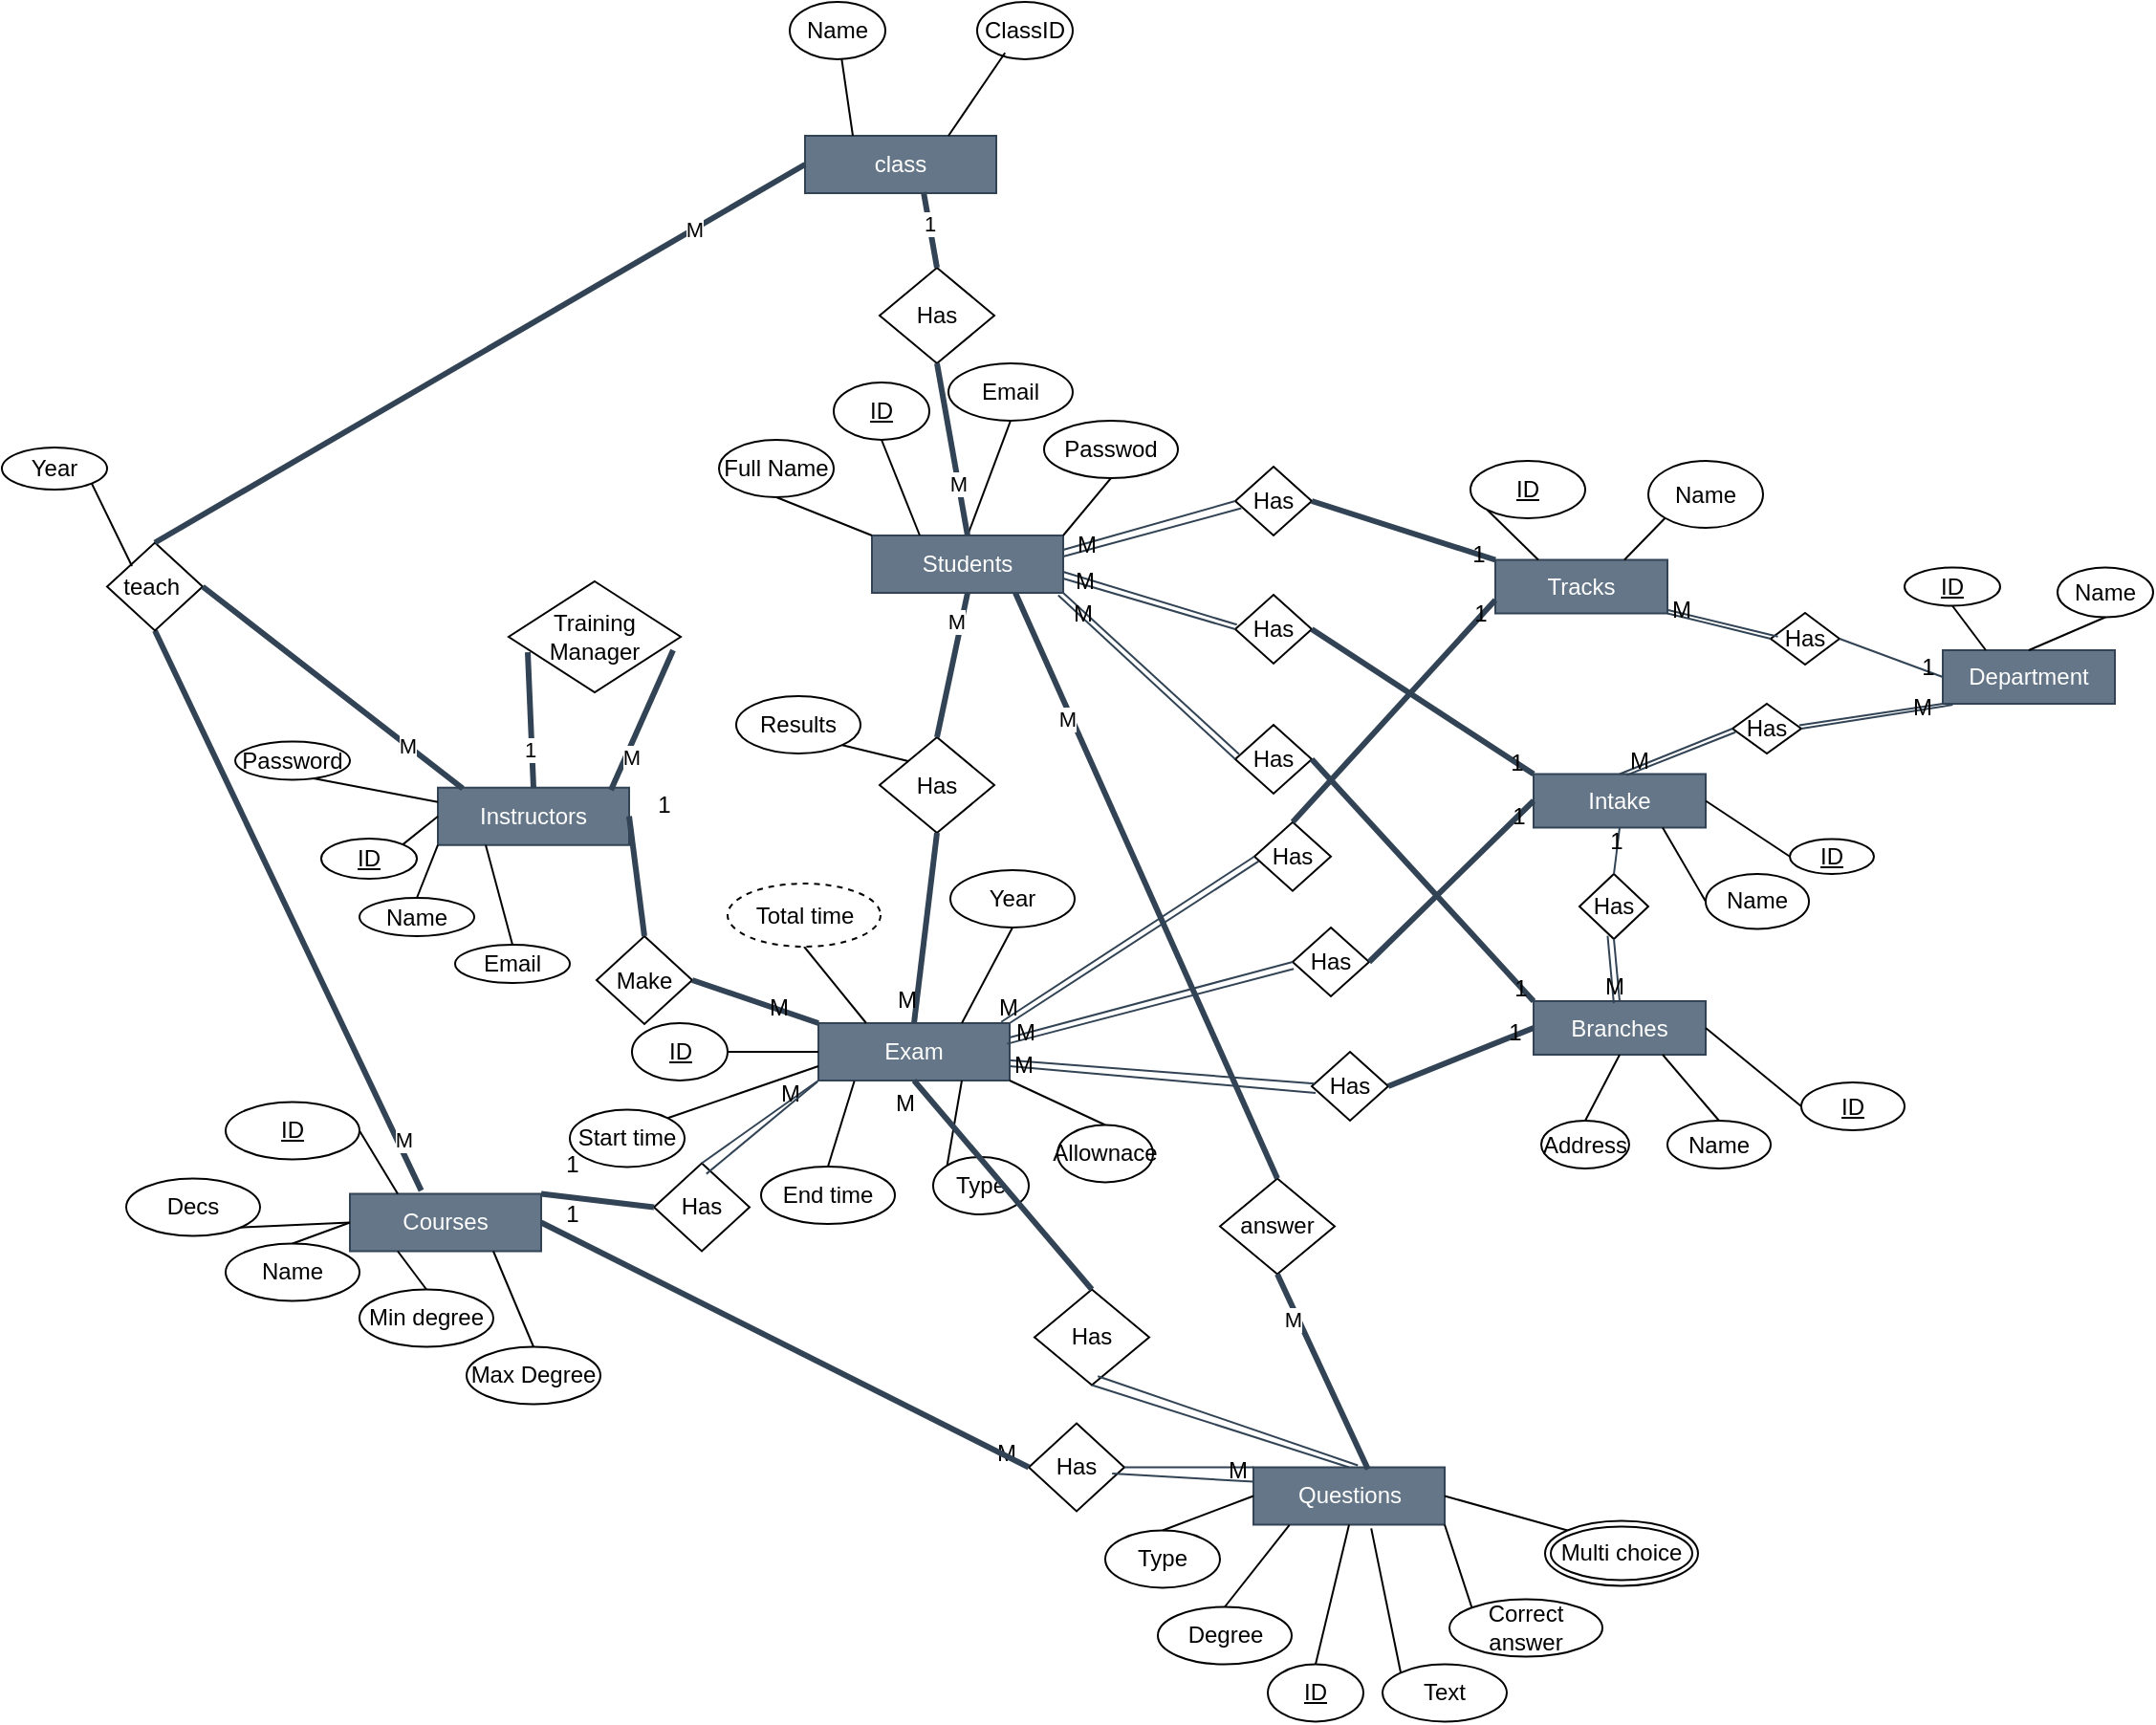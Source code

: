 <mxfile version="22.1.18" type="device">
  <diagram name="Page-1" id="pLBACOb88ehyEZi-GRjw">
    <mxGraphModel dx="2759" dy="2064" grid="1" gridSize="10" guides="1" tooltips="1" connect="1" arrows="1" fold="1" page="1" pageScale="1" pageWidth="850" pageHeight="1100" math="0" shadow="0">
      <root>
        <mxCell id="0" />
        <mxCell id="1" parent="0" />
        <mxCell id="-fVPYMPIlRwP1pR6XqqD-1" value="Students" style="whiteSpace=wrap;html=1;fillColor=#647687;strokeColor=#314354;fontColor=#ffffff;" parent="1" vertex="1">
          <mxGeometry x="370" y="199" width="100" height="30" as="geometry" />
        </mxCell>
        <mxCell id="-fVPYMPIlRwP1pR6XqqD-2" value="Full Name" style="ellipse;whiteSpace=wrap;html=1;" parent="1" vertex="1">
          <mxGeometry x="290" y="149" width="60" height="30" as="geometry" />
        </mxCell>
        <mxCell id="-fVPYMPIlRwP1pR6XqqD-3" value="&lt;u&gt;ID&lt;/u&gt;" style="ellipse;whiteSpace=wrap;html=1;" parent="1" vertex="1">
          <mxGeometry x="350" y="119" width="50" height="30" as="geometry" />
        </mxCell>
        <mxCell id="-fVPYMPIlRwP1pR6XqqD-4" value="Email" style="ellipse;whiteSpace=wrap;html=1;" parent="1" vertex="1">
          <mxGeometry x="410" y="109" width="65" height="30" as="geometry" />
        </mxCell>
        <mxCell id="-fVPYMPIlRwP1pR6XqqD-5" value="Passwod" style="ellipse;whiteSpace=wrap;html=1;" parent="1" vertex="1">
          <mxGeometry x="460" y="139" width="70" height="30" as="geometry" />
        </mxCell>
        <mxCell id="-fVPYMPIlRwP1pR6XqqD-7" value="" style="endArrow=none;html=1;rounded=0;exitX=0.25;exitY=0;exitDx=0;exitDy=0;entryX=0.5;entryY=1;entryDx=0;entryDy=0;" parent="1" source="-fVPYMPIlRwP1pR6XqqD-1" target="-fVPYMPIlRwP1pR6XqqD-3" edge="1">
          <mxGeometry width="50" height="50" relative="1" as="geometry">
            <mxPoint x="320" y="209" as="sourcePoint" />
            <mxPoint x="370" y="159" as="targetPoint" />
          </mxGeometry>
        </mxCell>
        <mxCell id="-fVPYMPIlRwP1pR6XqqD-8" value="" style="endArrow=none;html=1;rounded=0;exitX=0;exitY=0;exitDx=0;exitDy=0;entryX=0.5;entryY=1;entryDx=0;entryDy=0;" parent="1" source="-fVPYMPIlRwP1pR6XqqD-1" target="-fVPYMPIlRwP1pR6XqqD-2" edge="1">
          <mxGeometry width="50" height="50" relative="1" as="geometry">
            <mxPoint x="280" y="229" as="sourcePoint" />
            <mxPoint x="320" y="199" as="targetPoint" />
          </mxGeometry>
        </mxCell>
        <mxCell id="-fVPYMPIlRwP1pR6XqqD-9" value="" style="endArrow=none;html=1;rounded=0;exitX=0.5;exitY=0;exitDx=0;exitDy=0;entryX=0.5;entryY=1;entryDx=0;entryDy=0;" parent="1" source="-fVPYMPIlRwP1pR6XqqD-1" target="-fVPYMPIlRwP1pR6XqqD-4" edge="1">
          <mxGeometry width="50" height="50" relative="1" as="geometry">
            <mxPoint x="380" y="179" as="sourcePoint" />
            <mxPoint x="410" y="159" as="targetPoint" />
          </mxGeometry>
        </mxCell>
        <mxCell id="-fVPYMPIlRwP1pR6XqqD-10" value="" style="endArrow=none;html=1;rounded=0;exitX=1;exitY=0;exitDx=0;exitDy=0;entryX=0.5;entryY=1;entryDx=0;entryDy=0;" parent="1" source="-fVPYMPIlRwP1pR6XqqD-1" target="-fVPYMPIlRwP1pR6XqqD-5" edge="1">
          <mxGeometry width="50" height="50" relative="1" as="geometry">
            <mxPoint x="415" y="229" as="sourcePoint" />
            <mxPoint x="465" y="179" as="targetPoint" />
          </mxGeometry>
        </mxCell>
        <mxCell id="-fVPYMPIlRwP1pR6XqqD-12" value="Exam" style="whiteSpace=wrap;html=1;fillColor=#647687;strokeColor=#314354;fontColor=#ffffff;" parent="1" vertex="1">
          <mxGeometry x="342" y="454" width="100" height="30" as="geometry" />
        </mxCell>
        <mxCell id="-fVPYMPIlRwP1pR6XqqD-13" value="Start time" style="ellipse;whiteSpace=wrap;html=1;" parent="1" vertex="1">
          <mxGeometry x="212" y="499.25" width="60" height="30" as="geometry" />
        </mxCell>
        <mxCell id="-fVPYMPIlRwP1pR6XqqD-14" value="&lt;u&gt;ID&lt;/u&gt;" style="ellipse;whiteSpace=wrap;html=1;" parent="1" vertex="1">
          <mxGeometry x="244.5" y="454" width="50" height="30" as="geometry" />
        </mxCell>
        <mxCell id="-fVPYMPIlRwP1pR6XqqD-17" value="" style="endArrow=none;html=1;rounded=0;exitX=0;exitY=0.5;exitDx=0;exitDy=0;entryX=1;entryY=0.5;entryDx=0;entryDy=0;" parent="1" source="-fVPYMPIlRwP1pR6XqqD-12" target="-fVPYMPIlRwP1pR6XqqD-14" edge="1">
          <mxGeometry width="50" height="50" relative="1" as="geometry">
            <mxPoint x="297" y="414" as="sourcePoint" />
            <mxPoint x="347" y="364" as="targetPoint" />
          </mxGeometry>
        </mxCell>
        <mxCell id="-fVPYMPIlRwP1pR6XqqD-18" value="" style="endArrow=none;html=1;rounded=0;exitX=0;exitY=0.75;exitDx=0;exitDy=0;entryX=1;entryY=0;entryDx=0;entryDy=0;" parent="1" source="-fVPYMPIlRwP1pR6XqqD-12" target="-fVPYMPIlRwP1pR6XqqD-13" edge="1">
          <mxGeometry width="50" height="50" relative="1" as="geometry">
            <mxPoint x="257" y="434" as="sourcePoint" />
            <mxPoint x="297" y="404" as="targetPoint" />
            <Array as="points" />
          </mxGeometry>
        </mxCell>
        <mxCell id="-fVPYMPIlRwP1pR6XqqD-19" value="" style="endArrow=none;html=1;rounded=0;exitX=0.25;exitY=0;exitDx=0;exitDy=0;entryX=0.5;entryY=1;entryDx=0;entryDy=0;" parent="1" source="-fVPYMPIlRwP1pR6XqqD-12" target="-fVPYMPIlRwP1pR6XqqD-173" edge="1">
          <mxGeometry width="50" height="50" relative="1" as="geometry">
            <mxPoint x="357" y="384" as="sourcePoint" />
            <mxPoint x="332" y="434" as="targetPoint" />
          </mxGeometry>
        </mxCell>
        <mxCell id="-fVPYMPIlRwP1pR6XqqD-23" value="Type" style="ellipse;whiteSpace=wrap;html=1;" parent="1" vertex="1">
          <mxGeometry x="402" y="524" width="50" height="30" as="geometry" />
        </mxCell>
        <mxCell id="-fVPYMPIlRwP1pR6XqqD-24" value="Year" style="ellipse;whiteSpace=wrap;html=1;" parent="1" vertex="1">
          <mxGeometry x="411" y="374" width="65" height="30" as="geometry" />
        </mxCell>
        <mxCell id="-fVPYMPIlRwP1pR6XqqD-25" value="End time" style="ellipse;whiteSpace=wrap;html=1;" parent="1" vertex="1">
          <mxGeometry x="312" y="529" width="70" height="30" as="geometry" />
        </mxCell>
        <mxCell id="-fVPYMPIlRwP1pR6XqqD-26" value="" style="endArrow=none;html=1;rounded=0;exitX=0.75;exitY=1;exitDx=0;exitDy=0;entryX=0;entryY=0;entryDx=0;entryDy=0;" parent="1" source="-fVPYMPIlRwP1pR6XqqD-12" target="-fVPYMPIlRwP1pR6XqqD-23" edge="1">
          <mxGeometry width="50" height="50" relative="1" as="geometry">
            <mxPoint x="592" y="524" as="sourcePoint" />
            <mxPoint x="577" y="434" as="targetPoint" />
          </mxGeometry>
        </mxCell>
        <mxCell id="-fVPYMPIlRwP1pR6XqqD-27" value="" style="endArrow=none;html=1;rounded=0;exitX=1;exitY=1;exitDx=0;exitDy=0;entryX=0.5;entryY=0;entryDx=0;entryDy=0;" parent="1" source="-fVPYMPIlRwP1pR6XqqD-12" target="53eYGO9K9trzq3Cw-7BK-34" edge="1">
          <mxGeometry width="50" height="50" relative="1" as="geometry">
            <mxPoint x="567" y="524" as="sourcePoint" />
            <mxPoint x="459.027" y="510.673" as="targetPoint" />
          </mxGeometry>
        </mxCell>
        <mxCell id="-fVPYMPIlRwP1pR6XqqD-28" value="" style="endArrow=none;html=1;rounded=0;exitX=0.75;exitY=0;exitDx=0;exitDy=0;entryX=0.5;entryY=1;entryDx=0;entryDy=0;" parent="1" source="-fVPYMPIlRwP1pR6XqqD-12" target="-fVPYMPIlRwP1pR6XqqD-24" edge="1">
          <mxGeometry width="50" height="50" relative="1" as="geometry">
            <mxPoint x="617" y="524" as="sourcePoint" />
            <mxPoint x="617" y="434" as="targetPoint" />
          </mxGeometry>
        </mxCell>
        <mxCell id="-fVPYMPIlRwP1pR6XqqD-29" value="" style="endArrow=none;html=1;rounded=0;exitX=0.188;exitY=1.007;exitDx=0;exitDy=0;entryX=0.5;entryY=0;entryDx=0;entryDy=0;exitPerimeter=0;" parent="1" source="-fVPYMPIlRwP1pR6XqqD-12" target="-fVPYMPIlRwP1pR6XqqD-25" edge="1">
          <mxGeometry width="50" height="50" relative="1" as="geometry">
            <mxPoint x="667" y="524" as="sourcePoint" />
            <mxPoint x="672" y="454" as="targetPoint" />
          </mxGeometry>
        </mxCell>
        <mxCell id="-fVPYMPIlRwP1pR6XqqD-31" value="Has" style="rhombus;whiteSpace=wrap;html=1;" parent="1" vertex="1">
          <mxGeometry x="374" y="304.5" width="60" height="50" as="geometry" />
        </mxCell>
        <mxCell id="-fVPYMPIlRwP1pR6XqqD-32" value="" style="endArrow=none;html=1;rounded=0;entryX=0.5;entryY=1;entryDx=0;entryDy=0;exitX=0.5;exitY=0;exitDx=0;exitDy=0;fillColor=#647687;strokeColor=#314354;strokeWidth=3;" parent="1" source="-fVPYMPIlRwP1pR6XqqD-31" target="-fVPYMPIlRwP1pR6XqqD-1" edge="1">
          <mxGeometry width="50" height="50" relative="1" as="geometry">
            <mxPoint x="380" y="240" as="sourcePoint" />
            <mxPoint x="430" y="190" as="targetPoint" />
          </mxGeometry>
        </mxCell>
        <mxCell id="53eYGO9K9trzq3Cw-7BK-32" value="M" style="edgeLabel;html=1;align=center;verticalAlign=middle;resizable=0;points=[];" vertex="1" connectable="0" parent="-fVPYMPIlRwP1pR6XqqD-32">
          <mxGeometry x="0.577" y="3" relative="1" as="geometry">
            <mxPoint as="offset" />
          </mxGeometry>
        </mxCell>
        <mxCell id="-fVPYMPIlRwP1pR6XqqD-33" value="" style="endArrow=none;html=1;rounded=0;entryX=0.5;entryY=1;entryDx=0;entryDy=0;exitX=0.5;exitY=0;exitDx=0;exitDy=0;fillColor=#647687;strokeColor=#314354;strokeWidth=3;" parent="1" source="-fVPYMPIlRwP1pR6XqqD-12" target="-fVPYMPIlRwP1pR6XqqD-31" edge="1">
          <mxGeometry width="50" height="50" relative="1" as="geometry">
            <mxPoint x="430" y="440" as="sourcePoint" />
            <mxPoint x="485" y="320" as="targetPoint" />
          </mxGeometry>
        </mxCell>
        <mxCell id="-fVPYMPIlRwP1pR6XqqD-36" value="Results" style="ellipse;whiteSpace=wrap;html=1;" parent="1" vertex="1">
          <mxGeometry x="299" y="283" width="65" height="30" as="geometry" />
        </mxCell>
        <mxCell id="-fVPYMPIlRwP1pR6XqqD-37" value="" style="endArrow=none;html=1;rounded=0;entryX=1;entryY=1;entryDx=0;entryDy=0;exitX=0;exitY=0;exitDx=0;exitDy=0;" parent="1" source="-fVPYMPIlRwP1pR6XqqD-31" target="-fVPYMPIlRwP1pR6XqqD-36" edge="1">
          <mxGeometry width="50" height="50" relative="1" as="geometry">
            <mxPoint x="220" y="342" as="sourcePoint" />
            <mxPoint x="270" y="292" as="targetPoint" />
          </mxGeometry>
        </mxCell>
        <mxCell id="-fVPYMPIlRwP1pR6XqqD-40" value="Questions" style="whiteSpace=wrap;html=1;fillColor=#647687;strokeColor=#314354;fontColor=#ffffff;" parent="1" vertex="1">
          <mxGeometry x="569.5" y="686.25" width="100" height="30" as="geometry" />
        </mxCell>
        <mxCell id="-fVPYMPIlRwP1pR6XqqD-41" value="Type" style="ellipse;whiteSpace=wrap;html=1;" parent="1" vertex="1">
          <mxGeometry x="492" y="719.25" width="60" height="30" as="geometry" />
        </mxCell>
        <mxCell id="-fVPYMPIlRwP1pR6XqqD-42" value="&lt;u&gt;ID&lt;/u&gt;" style="ellipse;whiteSpace=wrap;html=1;" parent="1" vertex="1">
          <mxGeometry x="577" y="789.25" width="50" height="30" as="geometry" />
        </mxCell>
        <mxCell id="-fVPYMPIlRwP1pR6XqqD-43" value="Text" style="ellipse;whiteSpace=wrap;html=1;" parent="1" vertex="1">
          <mxGeometry x="637" y="789.25" width="65" height="30" as="geometry" />
        </mxCell>
        <mxCell id="-fVPYMPIlRwP1pR6XqqD-44" value="" style="endArrow=none;html=1;rounded=0;exitX=0.5;exitY=1;exitDx=0;exitDy=0;entryX=0.5;entryY=0;entryDx=0;entryDy=0;" parent="1" source="-fVPYMPIlRwP1pR6XqqD-40" target="-fVPYMPIlRwP1pR6XqqD-42" edge="1">
          <mxGeometry width="50" height="50" relative="1" as="geometry">
            <mxPoint x="522" y="736.25" as="sourcePoint" />
            <mxPoint x="572" y="686.25" as="targetPoint" />
          </mxGeometry>
        </mxCell>
        <mxCell id="-fVPYMPIlRwP1pR6XqqD-45" value="" style="endArrow=none;html=1;rounded=0;exitX=0;exitY=0.5;exitDx=0;exitDy=0;entryX=0.5;entryY=0;entryDx=0;entryDy=0;" parent="1" source="-fVPYMPIlRwP1pR6XqqD-40" target="-fVPYMPIlRwP1pR6XqqD-41" edge="1">
          <mxGeometry width="50" height="50" relative="1" as="geometry">
            <mxPoint x="482" y="756.25" as="sourcePoint" />
            <mxPoint x="522" y="726.25" as="targetPoint" />
            <Array as="points" />
          </mxGeometry>
        </mxCell>
        <mxCell id="-fVPYMPIlRwP1pR6XqqD-46" value="" style="endArrow=none;html=1;rounded=0;entryX=0;entryY=0;entryDx=0;entryDy=0;exitX=0.616;exitY=1.064;exitDx=0;exitDy=0;exitPerimeter=0;" parent="1" source="-fVPYMPIlRwP1pR6XqqD-40" target="-fVPYMPIlRwP1pR6XqqD-43" edge="1">
          <mxGeometry width="50" height="50" relative="1" as="geometry">
            <mxPoint x="632" y="826.25" as="sourcePoint" />
            <mxPoint x="642" y="866.25" as="targetPoint" />
          </mxGeometry>
        </mxCell>
        <mxCell id="-fVPYMPIlRwP1pR6XqqD-48" value="Correct answer" style="ellipse;whiteSpace=wrap;html=1;" parent="1" vertex="1">
          <mxGeometry x="672" y="755.25" width="80" height="30" as="geometry" />
        </mxCell>
        <mxCell id="-fVPYMPIlRwP1pR6XqqD-50" value="Degree" style="ellipse;whiteSpace=wrap;html=1;" parent="1" vertex="1">
          <mxGeometry x="519.5" y="759.25" width="70" height="30" as="geometry" />
        </mxCell>
        <mxCell id="-fVPYMPIlRwP1pR6XqqD-51" value="" style="endArrow=none;html=1;rounded=0;exitX=1;exitY=1;exitDx=0;exitDy=0;entryX=0;entryY=0;entryDx=0;entryDy=0;" parent="1" source="-fVPYMPIlRwP1pR6XqqD-40" target="-fVPYMPIlRwP1pR6XqqD-48" edge="1">
          <mxGeometry width="50" height="50" relative="1" as="geometry">
            <mxPoint x="817" y="846.25" as="sourcePoint" />
            <mxPoint x="802" y="756.25" as="targetPoint" />
          </mxGeometry>
        </mxCell>
        <mxCell id="-fVPYMPIlRwP1pR6XqqD-52" value="" style="endArrow=none;html=1;rounded=0;exitX=1;exitY=0.5;exitDx=0;exitDy=0;entryX=0;entryY=0;entryDx=0;entryDy=0;" parent="1" source="-fVPYMPIlRwP1pR6XqqD-40" target="-fVPYMPIlRwP1pR6XqqD-69" edge="1">
          <mxGeometry width="50" height="50" relative="1" as="geometry">
            <mxPoint x="792" y="846.25" as="sourcePoint" />
            <mxPoint x="730.787" y="712.643" as="targetPoint" />
          </mxGeometry>
        </mxCell>
        <mxCell id="-fVPYMPIlRwP1pR6XqqD-54" value="" style="endArrow=none;html=1;rounded=0;exitX=0.188;exitY=1.007;exitDx=0;exitDy=0;entryX=0.5;entryY=0;entryDx=0;entryDy=0;exitPerimeter=0;" parent="1" source="-fVPYMPIlRwP1pR6XqqD-40" target="-fVPYMPIlRwP1pR6XqqD-50" edge="1">
          <mxGeometry width="50" height="50" relative="1" as="geometry">
            <mxPoint x="892" y="846.25" as="sourcePoint" />
            <mxPoint x="897" y="776.25" as="targetPoint" />
          </mxGeometry>
        </mxCell>
        <mxCell id="-fVPYMPIlRwP1pR6XqqD-55" value="Has" style="rhombus;whiteSpace=wrap;html=1;" parent="1" vertex="1">
          <mxGeometry x="455" y="593.25" width="60" height="50" as="geometry" />
        </mxCell>
        <mxCell id="-fVPYMPIlRwP1pR6XqqD-56" value="" style="endArrow=none;html=1;rounded=0;entryX=0.5;entryY=1;entryDx=0;entryDy=0;exitX=0.5;exitY=0;exitDx=0;exitDy=0;fillColor=#647687;strokeColor=#314354;strokeWidth=1;" parent="1" source="-fVPYMPIlRwP1pR6XqqD-40" target="-fVPYMPIlRwP1pR6XqqD-55" edge="1">
          <mxGeometry width="50" height="50" relative="1" as="geometry">
            <mxPoint x="505" y="790" as="sourcePoint" />
            <mxPoint x="495" y="660" as="targetPoint" />
          </mxGeometry>
        </mxCell>
        <mxCell id="-fVPYMPIlRwP1pR6XqqD-57" value="" style="endArrow=none;html=1;rounded=0;entryX=0.5;entryY=1;entryDx=0;entryDy=0;exitX=0.5;exitY=0;exitDx=0;exitDy=0;fillColor=#647687;strokeColor=#314354;strokeWidth=3;" parent="1" source="-fVPYMPIlRwP1pR6XqqD-55" target="-fVPYMPIlRwP1pR6XqqD-12" edge="1">
          <mxGeometry width="50" height="50" relative="1" as="geometry">
            <mxPoint x="475" y="720" as="sourcePoint" />
            <mxPoint x="465" y="590" as="targetPoint" />
          </mxGeometry>
        </mxCell>
        <mxCell id="-fVPYMPIlRwP1pR6XqqD-58" value="M" style="text;html=1;align=center;verticalAlign=middle;resizable=0;points=[];autosize=1;strokeColor=none;fillColor=none;" parent="1" vertex="1">
          <mxGeometry x="425" y="664" width="30" height="30" as="geometry" />
        </mxCell>
        <mxCell id="-fVPYMPIlRwP1pR6XqqD-60" value="M" style="text;html=1;align=center;verticalAlign=middle;resizable=0;points=[];autosize=1;strokeColor=none;fillColor=none;" parent="1" vertex="1">
          <mxGeometry x="373" y="427" width="30" height="30" as="geometry" />
        </mxCell>
        <mxCell id="-fVPYMPIlRwP1pR6XqqD-61" value="M" style="text;html=1;align=center;verticalAlign=middle;resizable=0;points=[];autosize=1;strokeColor=none;fillColor=none;" parent="1" vertex="1">
          <mxGeometry x="372" y="481" width="30" height="30" as="geometry" />
        </mxCell>
        <mxCell id="-fVPYMPIlRwP1pR6XqqD-69" value="Multi choice" style="ellipse;shape=doubleEllipse;margin=3;whiteSpace=wrap;html=1;align=center;" parent="1" vertex="1">
          <mxGeometry x="722" y="714.25" width="80" height="34" as="geometry" />
        </mxCell>
        <mxCell id="-fVPYMPIlRwP1pR6XqqD-70" value="Intake" style="whiteSpace=wrap;html=1;align=center;fillColor=#647687;fontColor=#ffffff;strokeColor=#314354;" parent="1" vertex="1">
          <mxGeometry x="716" y="323.75" width="90" height="28" as="geometry" />
        </mxCell>
        <mxCell id="-fVPYMPIlRwP1pR6XqqD-71" value="ID" style="ellipse;whiteSpace=wrap;html=1;align=center;fontStyle=4;" parent="1" vertex="1">
          <mxGeometry x="850" y="357.75" width="44" height="18.25" as="geometry" />
        </mxCell>
        <mxCell id="-fVPYMPIlRwP1pR6XqqD-73" value="Name" style="ellipse;whiteSpace=wrap;html=1;align=center;" parent="1" vertex="1">
          <mxGeometry x="806" y="376" width="54" height="28.75" as="geometry" />
        </mxCell>
        <mxCell id="-fVPYMPIlRwP1pR6XqqD-76" value="" style="endArrow=none;html=1;rounded=0;exitX=0;exitY=0.5;exitDx=0;exitDy=0;entryX=1;entryY=0.5;entryDx=0;entryDy=0;" parent="1" source="-fVPYMPIlRwP1pR6XqqD-71" target="-fVPYMPIlRwP1pR6XqqD-70" edge="1">
          <mxGeometry relative="1" as="geometry">
            <mxPoint x="726" y="451.75" as="sourcePoint" />
            <mxPoint x="886" y="451.75" as="targetPoint" />
          </mxGeometry>
        </mxCell>
        <mxCell id="-fVPYMPIlRwP1pR6XqqD-77" value="" style="endArrow=none;html=1;rounded=0;exitX=0;exitY=0.5;exitDx=0;exitDy=0;entryX=0.75;entryY=1;entryDx=0;entryDy=0;" parent="1" source="-fVPYMPIlRwP1pR6XqqD-73" target="-fVPYMPIlRwP1pR6XqqD-70" edge="1">
          <mxGeometry relative="1" as="geometry">
            <mxPoint x="726" y="451.75" as="sourcePoint" />
            <mxPoint x="886" y="451.75" as="targetPoint" />
          </mxGeometry>
        </mxCell>
        <mxCell id="-fVPYMPIlRwP1pR6XqqD-79" value="Department" style="whiteSpace=wrap;html=1;align=center;fillColor=#647687;fontColor=#ffffff;strokeColor=#314354;" parent="1" vertex="1">
          <mxGeometry x="930" y="259" width="90" height="28" as="geometry" />
        </mxCell>
        <mxCell id="-fVPYMPIlRwP1pR6XqqD-80" value="ID" style="ellipse;whiteSpace=wrap;html=1;align=center;fontStyle=4;" parent="1" vertex="1">
          <mxGeometry x="910" y="215.75" width="50" height="20" as="geometry" />
        </mxCell>
        <mxCell id="-fVPYMPIlRwP1pR6XqqD-81" value="Name" style="ellipse;whiteSpace=wrap;html=1;align=center;" parent="1" vertex="1">
          <mxGeometry x="990" y="215.75" width="50" height="26" as="geometry" />
        </mxCell>
        <mxCell id="-fVPYMPIlRwP1pR6XqqD-82" value="" style="endArrow=none;html=1;rounded=0;entryX=0.25;entryY=0;entryDx=0;entryDy=0;exitX=0.5;exitY=1;exitDx=0;exitDy=0;" parent="1" source="-fVPYMPIlRwP1pR6XqqD-80" target="-fVPYMPIlRwP1pR6XqqD-79" edge="1">
          <mxGeometry relative="1" as="geometry">
            <mxPoint x="935" y="231.75" as="sourcePoint" />
            <mxPoint x="1095" y="340.75" as="targetPoint" />
          </mxGeometry>
        </mxCell>
        <mxCell id="-fVPYMPIlRwP1pR6XqqD-83" value="" style="endArrow=none;html=1;rounded=0;entryX=0.5;entryY=0;entryDx=0;entryDy=0;exitX=0.5;exitY=1;exitDx=0;exitDy=0;" parent="1" source="-fVPYMPIlRwP1pR6XqqD-81" target="-fVPYMPIlRwP1pR6XqqD-79" edge="1">
          <mxGeometry relative="1" as="geometry">
            <mxPoint x="1025" y="230.75" as="sourcePoint" />
            <mxPoint x="1095" y="340.75" as="targetPoint" />
          </mxGeometry>
        </mxCell>
        <mxCell id="-fVPYMPIlRwP1pR6XqqD-84" value="Branches" style="whiteSpace=wrap;html=1;align=center;fillColor=#647687;fontColor=#ffffff;strokeColor=#314354;" parent="1" vertex="1">
          <mxGeometry x="716" y="442.5" width="90" height="28" as="geometry" />
        </mxCell>
        <mxCell id="-fVPYMPIlRwP1pR6XqqD-85" value="ID" style="ellipse;whiteSpace=wrap;html=1;align=center;fontStyle=4;" parent="1" vertex="1">
          <mxGeometry x="856" y="485" width="54" height="25" as="geometry" />
        </mxCell>
        <mxCell id="-fVPYMPIlRwP1pR6XqqD-86" value="Name" style="ellipse;whiteSpace=wrap;html=1;align=center;" parent="1" vertex="1">
          <mxGeometry x="786" y="505" width="54" height="25" as="geometry" />
        </mxCell>
        <mxCell id="-fVPYMPIlRwP1pR6XqqD-87" value="" style="endArrow=none;html=1;rounded=0;exitX=0;exitY=0.5;exitDx=0;exitDy=0;entryX=1;entryY=0.5;entryDx=0;entryDy=0;" parent="1" source="-fVPYMPIlRwP1pR6XqqD-85" target="-fVPYMPIlRwP1pR6XqqD-84" edge="1">
          <mxGeometry relative="1" as="geometry">
            <mxPoint x="726" y="570.5" as="sourcePoint" />
            <mxPoint x="886" y="570.5" as="targetPoint" />
          </mxGeometry>
        </mxCell>
        <mxCell id="-fVPYMPIlRwP1pR6XqqD-88" value="" style="endArrow=none;html=1;rounded=0;exitX=0.5;exitY=0;exitDx=0;exitDy=0;entryX=0.75;entryY=1;entryDx=0;entryDy=0;" parent="1" source="-fVPYMPIlRwP1pR6XqqD-86" target="-fVPYMPIlRwP1pR6XqqD-84" edge="1">
          <mxGeometry relative="1" as="geometry">
            <mxPoint x="726" y="570.5" as="sourcePoint" />
            <mxPoint x="886" y="570.5" as="targetPoint" />
          </mxGeometry>
        </mxCell>
        <mxCell id="-fVPYMPIlRwP1pR6XqqD-89" value="Address" style="ellipse;whiteSpace=wrap;html=1;align=center;" parent="1" vertex="1">
          <mxGeometry x="720" y="505" width="46" height="25" as="geometry" />
        </mxCell>
        <mxCell id="-fVPYMPIlRwP1pR6XqqD-90" value="" style="endArrow=none;html=1;rounded=0;entryX=0.5;entryY=1;entryDx=0;entryDy=0;exitX=0.5;exitY=0;exitDx=0;exitDy=0;" parent="1" source="-fVPYMPIlRwP1pR6XqqD-89" target="-fVPYMPIlRwP1pR6XqqD-84" edge="1">
          <mxGeometry relative="1" as="geometry">
            <mxPoint x="838" y="500" as="sourcePoint" />
            <mxPoint x="805" y="483" as="targetPoint" />
          </mxGeometry>
        </mxCell>
        <mxCell id="-fVPYMPIlRwP1pR6XqqD-92" value="Tracks" style="whiteSpace=wrap;html=1;align=center;fillColor=#647687;fontColor=#ffffff;strokeColor=#314354;" parent="1" vertex="1">
          <mxGeometry x="696" y="211.75" width="90" height="28" as="geometry" />
        </mxCell>
        <mxCell id="-fVPYMPIlRwP1pR6XqqD-93" value="ID" style="ellipse;whiteSpace=wrap;html=1;align=center;fontStyle=4;" parent="1" vertex="1">
          <mxGeometry x="683" y="160" width="60" height="30" as="geometry" />
        </mxCell>
        <mxCell id="-fVPYMPIlRwP1pR6XqqD-94" value="Name" style="ellipse;whiteSpace=wrap;html=1;align=center;" parent="1" vertex="1">
          <mxGeometry x="776" y="160" width="60" height="35" as="geometry" />
        </mxCell>
        <mxCell id="-fVPYMPIlRwP1pR6XqqD-95" value="" style="endArrow=none;html=1;rounded=0;exitX=0;exitY=1;exitDx=0;exitDy=0;entryX=0.25;entryY=0;entryDx=0;entryDy=0;" parent="1" source="-fVPYMPIlRwP1pR6XqqD-93" target="-fVPYMPIlRwP1pR6XqqD-92" edge="1">
          <mxGeometry relative="1" as="geometry">
            <mxPoint x="771" y="245.5" as="sourcePoint" />
            <mxPoint x="931" y="245.5" as="targetPoint" />
          </mxGeometry>
        </mxCell>
        <mxCell id="-fVPYMPIlRwP1pR6XqqD-96" value="" style="endArrow=none;html=1;rounded=0;exitX=0;exitY=1;exitDx=0;exitDy=0;entryX=0.75;entryY=0;entryDx=0;entryDy=0;" parent="1" source="-fVPYMPIlRwP1pR6XqqD-94" target="-fVPYMPIlRwP1pR6XqqD-92" edge="1">
          <mxGeometry relative="1" as="geometry">
            <mxPoint x="771" y="245.5" as="sourcePoint" />
            <mxPoint x="931" y="245.5" as="targetPoint" />
          </mxGeometry>
        </mxCell>
        <mxCell id="-fVPYMPIlRwP1pR6XqqD-97" value="Has" style="shape=rhombus;perimeter=rhombusPerimeter;whiteSpace=wrap;html=1;align=center;" parent="1" vertex="1">
          <mxGeometry x="560" y="163" width="40" height="36" as="geometry" />
        </mxCell>
        <mxCell id="-fVPYMPIlRwP1pR6XqqD-98" value="Has" style="shape=rhombus;perimeter=rhombusPerimeter;whiteSpace=wrap;html=1;align=center;" parent="1" vertex="1">
          <mxGeometry x="820" y="287" width="36" height="26" as="geometry" />
        </mxCell>
        <mxCell id="-fVPYMPIlRwP1pR6XqqD-99" value="Has" style="shape=rhombus;perimeter=rhombusPerimeter;whiteSpace=wrap;html=1;align=center;" parent="1" vertex="1">
          <mxGeometry x="840" y="239.5" width="36" height="27" as="geometry" />
        </mxCell>
        <mxCell id="-fVPYMPIlRwP1pR6XqqD-100" value="Has" style="shape=rhombus;perimeter=rhombusPerimeter;whiteSpace=wrap;html=1;align=center;" parent="1" vertex="1">
          <mxGeometry x="740" y="376" width="36" height="34" as="geometry" />
        </mxCell>
        <mxCell id="-fVPYMPIlRwP1pR6XqqD-102" value="" style="endArrow=none;html=1;rounded=0;entryX=0.058;entryY=1.02;entryDx=0;entryDy=0;exitX=1;exitY=0.5;exitDx=0;exitDy=0;fillColor=#647687;strokeColor=#314354;entryPerimeter=0;" parent="1" source="-fVPYMPIlRwP1pR6XqqD-98" target="-fVPYMPIlRwP1pR6XqqD-79" edge="1">
          <mxGeometry relative="1" as="geometry">
            <mxPoint x="985" y="300.75" as="sourcePoint" />
            <mxPoint x="965" y="280.75" as="targetPoint" />
          </mxGeometry>
        </mxCell>
        <mxCell id="-fVPYMPIlRwP1pR6XqqD-103" value="" style="endArrow=none;html=1;rounded=0;entryX=0;entryY=0.5;entryDx=0;entryDy=0;exitX=0.5;exitY=0;exitDx=0;exitDy=0;fillColor=#647687;strokeColor=#314354;" parent="1" source="-fVPYMPIlRwP1pR6XqqD-70" target="-fVPYMPIlRwP1pR6XqqD-98" edge="1">
          <mxGeometry relative="1" as="geometry">
            <mxPoint x="510" y="380" as="sourcePoint" />
            <mxPoint x="670" y="380" as="targetPoint" />
          </mxGeometry>
        </mxCell>
        <mxCell id="-fVPYMPIlRwP1pR6XqqD-104" value="" style="endArrow=none;html=1;rounded=0;entryX=0.5;entryY=1;entryDx=0;entryDy=0;exitX=0.5;exitY=0;exitDx=0;exitDy=0;fillColor=#647687;strokeColor=#314354;" parent="1" source="-fVPYMPIlRwP1pR6XqqD-100" target="-fVPYMPIlRwP1pR6XqqD-70" edge="1">
          <mxGeometry relative="1" as="geometry">
            <mxPoint x="600" y="370" as="sourcePoint" />
            <mxPoint x="760" y="370" as="targetPoint" />
          </mxGeometry>
        </mxCell>
        <mxCell id="-fVPYMPIlRwP1pR6XqqD-105" value="" style="endArrow=none;html=1;rounded=0;entryX=0.5;entryY=1;entryDx=0;entryDy=0;exitX=0.5;exitY=0;exitDx=0;exitDy=0;fillColor=#647687;strokeColor=#314354;" parent="1" source="-fVPYMPIlRwP1pR6XqqD-84" target="-fVPYMPIlRwP1pR6XqqD-100" edge="1">
          <mxGeometry relative="1" as="geometry">
            <mxPoint x="500" y="370" as="sourcePoint" />
            <mxPoint x="660" y="370" as="targetPoint" />
          </mxGeometry>
        </mxCell>
        <mxCell id="-fVPYMPIlRwP1pR6XqqD-106" value="" style="endArrow=none;html=1;rounded=0;entryX=0;entryY=0.5;entryDx=0;entryDy=0;exitX=1;exitY=0.5;exitDx=0;exitDy=0;fillColor=#647687;strokeColor=#314354;" parent="1" source="-fVPYMPIlRwP1pR6XqqD-99" target="-fVPYMPIlRwP1pR6XqqD-79" edge="1">
          <mxGeometry relative="1" as="geometry">
            <mxPoint x="630" y="300" as="sourcePoint" />
            <mxPoint x="790" y="300" as="targetPoint" />
          </mxGeometry>
        </mxCell>
        <mxCell id="-fVPYMPIlRwP1pR6XqqD-107" value="" style="endArrow=none;html=1;rounded=0;exitX=1.004;exitY=0.936;exitDx=0;exitDy=0;fillColor=#647687;strokeColor=#314354;entryX=0.105;entryY=0.46;entryDx=0;entryDy=0;entryPerimeter=0;exitPerimeter=0;" parent="1" source="-fVPYMPIlRwP1pR6XqqD-92" target="-fVPYMPIlRwP1pR6XqqD-99" edge="1">
          <mxGeometry relative="1" as="geometry">
            <mxPoint x="700" y="310" as="sourcePoint" />
            <mxPoint x="810" y="220" as="targetPoint" />
          </mxGeometry>
        </mxCell>
        <mxCell id="-fVPYMPIlRwP1pR6XqqD-109" value="" style="endArrow=none;html=1;rounded=0;entryX=1;entryY=1;entryDx=0;entryDy=0;fillColor=#647687;strokeColor=#314354;exitX=0;exitY=0.5;exitDx=0;exitDy=0;" parent="1" source="-fVPYMPIlRwP1pR6XqqD-99" target="-fVPYMPIlRwP1pR6XqqD-92" edge="1">
          <mxGeometry relative="1" as="geometry">
            <mxPoint x="810" y="240" as="sourcePoint" />
            <mxPoint x="860" y="310" as="targetPoint" />
          </mxGeometry>
        </mxCell>
        <mxCell id="-fVPYMPIlRwP1pR6XqqD-110" value="1" style="text;html=1;align=center;verticalAlign=middle;resizable=0;points=[];autosize=1;strokeColor=none;fillColor=none;" parent="1" vertex="1">
          <mxGeometry x="907" y="253" width="30" height="30" as="geometry" />
        </mxCell>
        <mxCell id="-fVPYMPIlRwP1pR6XqqD-112" value="M" style="text;html=1;align=center;verticalAlign=middle;resizable=0;points=[];autosize=1;strokeColor=none;fillColor=none;" parent="1" vertex="1">
          <mxGeometry x="778" y="223" width="30" height="30" as="geometry" />
        </mxCell>
        <mxCell id="-fVPYMPIlRwP1pR6XqqD-115" value="" style="endArrow=none;html=1;rounded=0;exitX=0.97;exitY=0.433;exitDx=0;exitDy=0;entryX=0;entryY=1;entryDx=0;entryDy=0;fillColor=#647687;strokeColor=#314354;exitPerimeter=0;" parent="1" source="-fVPYMPIlRwP1pR6XqqD-98" target="-fVPYMPIlRwP1pR6XqqD-79" edge="1">
          <mxGeometry relative="1" as="geometry">
            <mxPoint x="1001" y="314.75" as="sourcePoint" />
            <mxPoint x="980" y="288.75" as="targetPoint" />
          </mxGeometry>
        </mxCell>
        <mxCell id="-fVPYMPIlRwP1pR6XqqD-116" value="M" style="text;html=1;align=center;verticalAlign=middle;resizable=0;points=[];autosize=1;strokeColor=none;fillColor=none;" parent="1" vertex="1">
          <mxGeometry x="904" y="274" width="30" height="30" as="geometry" />
        </mxCell>
        <mxCell id="-fVPYMPIlRwP1pR6XqqD-117" value="" style="endArrow=none;html=1;rounded=0;entryX=0.044;entryY=0.573;entryDx=0;entryDy=0;fillColor=#647687;strokeColor=#314354;exitX=0.541;exitY=0.02;exitDx=0;exitDy=0;exitPerimeter=0;entryPerimeter=0;" parent="1" source="-fVPYMPIlRwP1pR6XqqD-70" target="-fVPYMPIlRwP1pR6XqqD-98" edge="1">
          <mxGeometry relative="1" as="geometry">
            <mxPoint x="770" y="310" as="sourcePoint" />
            <mxPoint x="756" y="310" as="targetPoint" />
          </mxGeometry>
        </mxCell>
        <mxCell id="-fVPYMPIlRwP1pR6XqqD-118" value="M" style="text;html=1;align=center;verticalAlign=middle;resizable=0;points=[];autosize=1;strokeColor=none;fillColor=none;" parent="1" vertex="1">
          <mxGeometry x="756" y="301.75" width="30" height="30" as="geometry" />
        </mxCell>
        <mxCell id="-fVPYMPIlRwP1pR6XqqD-119" value="" style="endArrow=none;html=1;rounded=0;entryX=0.409;entryY=0.95;entryDx=0;entryDy=0;entryPerimeter=0;exitX=0.466;exitY=0.039;exitDx=0;exitDy=0;exitPerimeter=0;fillColor=#647687;strokeColor=#314354;" parent="1" source="-fVPYMPIlRwP1pR6XqqD-84" target="-fVPYMPIlRwP1pR6XqqD-100" edge="1">
          <mxGeometry relative="1" as="geometry">
            <mxPoint x="740" y="430" as="sourcePoint" />
            <mxPoint x="766" y="422" as="targetPoint" />
          </mxGeometry>
        </mxCell>
        <mxCell id="-fVPYMPIlRwP1pR6XqqD-120" value="1" style="text;html=1;align=center;verticalAlign=middle;resizable=0;points=[];autosize=1;strokeColor=none;fillColor=none;" parent="1" vertex="1">
          <mxGeometry x="744" y="344" width="30" height="30" as="geometry" />
        </mxCell>
        <mxCell id="-fVPYMPIlRwP1pR6XqqD-121" value="M" style="text;html=1;align=center;verticalAlign=middle;resizable=0;points=[];autosize=1;strokeColor=none;fillColor=none;" parent="1" vertex="1">
          <mxGeometry x="743" y="420" width="30" height="30" as="geometry" />
        </mxCell>
        <mxCell id="-fVPYMPIlRwP1pR6XqqD-122" value="Has" style="shape=rhombus;perimeter=rhombusPerimeter;whiteSpace=wrap;html=1;align=center;" parent="1" vertex="1">
          <mxGeometry x="560" y="230" width="40" height="36" as="geometry" />
        </mxCell>
        <mxCell id="-fVPYMPIlRwP1pR6XqqD-123" value="Has" style="shape=rhombus;perimeter=rhombusPerimeter;whiteSpace=wrap;html=1;align=center;" parent="1" vertex="1">
          <mxGeometry x="560" y="298" width="40" height="36" as="geometry" />
        </mxCell>
        <mxCell id="-fVPYMPIlRwP1pR6XqqD-128" value="Has" style="shape=rhombus;perimeter=rhombusPerimeter;whiteSpace=wrap;html=1;align=center;" parent="1" vertex="1">
          <mxGeometry x="570" y="348.87" width="40" height="36" as="geometry" />
        </mxCell>
        <mxCell id="-fVPYMPIlRwP1pR6XqqD-129" value="Has" style="shape=rhombus;perimeter=rhombusPerimeter;whiteSpace=wrap;html=1;align=center;" parent="1" vertex="1">
          <mxGeometry x="590" y="404" width="40" height="36" as="geometry" />
        </mxCell>
        <mxCell id="-fVPYMPIlRwP1pR6XqqD-130" value="Has" style="shape=rhombus;perimeter=rhombusPerimeter;whiteSpace=wrap;html=1;align=center;" parent="1" vertex="1">
          <mxGeometry x="600" y="469" width="40" height="36" as="geometry" />
        </mxCell>
        <mxCell id="-fVPYMPIlRwP1pR6XqqD-131" value="" style="endArrow=none;html=1;rounded=0;exitX=0;exitY=0;exitDx=0;exitDy=0;entryX=1;entryY=0.5;entryDx=0;entryDy=0;fillColor=#647687;strokeColor=#314354;strokeWidth=3;" parent="1" source="-fVPYMPIlRwP1pR6XqqD-92" target="-fVPYMPIlRwP1pR6XqqD-97" edge="1">
          <mxGeometry relative="1" as="geometry">
            <mxPoint x="490" y="220" as="sourcePoint" />
            <mxPoint x="650" y="220" as="targetPoint" />
          </mxGeometry>
        </mxCell>
        <mxCell id="-fVPYMPIlRwP1pR6XqqD-132" value="" style="endArrow=none;html=1;rounded=0;exitX=0;exitY=0;exitDx=0;exitDy=0;entryX=1;entryY=0.5;entryDx=0;entryDy=0;fillColor=#647687;strokeColor=#314354;strokeWidth=3;" parent="1" source="-fVPYMPIlRwP1pR6XqqD-70" target="-fVPYMPIlRwP1pR6XqqD-122" edge="1">
          <mxGeometry relative="1" as="geometry">
            <mxPoint x="480" y="224" as="sourcePoint" />
            <mxPoint x="570" y="191" as="targetPoint" />
          </mxGeometry>
        </mxCell>
        <mxCell id="-fVPYMPIlRwP1pR6XqqD-133" value="" style="endArrow=none;html=1;rounded=0;exitX=0;exitY=0;exitDx=0;exitDy=0;entryX=1;entryY=0.5;entryDx=0;entryDy=0;fillColor=#647687;strokeColor=#314354;strokeWidth=3;" parent="1" source="-fVPYMPIlRwP1pR6XqqD-84" target="-fVPYMPIlRwP1pR6XqqD-123" edge="1">
          <mxGeometry relative="1" as="geometry">
            <mxPoint x="490" y="234" as="sourcePoint" />
            <mxPoint x="580" y="201" as="targetPoint" />
          </mxGeometry>
        </mxCell>
        <mxCell id="-fVPYMPIlRwP1pR6XqqD-134" value="" style="endArrow=none;html=1;rounded=0;exitX=1;exitY=0.5;exitDx=0;exitDy=0;entryX=0;entryY=0.5;entryDx=0;entryDy=0;fillColor=#647687;strokeColor=#314354;strokeWidth=3;" parent="1" source="-fVPYMPIlRwP1pR6XqqD-130" target="-fVPYMPIlRwP1pR6XqqD-84" edge="1">
          <mxGeometry relative="1" as="geometry">
            <mxPoint x="480" y="239" as="sourcePoint" />
            <mxPoint x="570" y="326" as="targetPoint" />
          </mxGeometry>
        </mxCell>
        <mxCell id="-fVPYMPIlRwP1pR6XqqD-135" value="" style="endArrow=none;html=1;rounded=0;exitX=1;exitY=0.5;exitDx=0;exitDy=0;entryX=0;entryY=0.5;entryDx=0;entryDy=0;fillColor=#647687;strokeColor=#314354;strokeWidth=3;" parent="1" source="-fVPYMPIlRwP1pR6XqqD-129" target="-fVPYMPIlRwP1pR6XqqD-70" edge="1">
          <mxGeometry relative="1" as="geometry">
            <mxPoint x="490" y="249" as="sourcePoint" />
            <mxPoint x="580" y="336" as="targetPoint" />
          </mxGeometry>
        </mxCell>
        <mxCell id="-fVPYMPIlRwP1pR6XqqD-136" value="" style="endArrow=none;html=1;rounded=0;exitX=0.5;exitY=0;exitDx=0;exitDy=0;entryX=0;entryY=0.75;entryDx=0;entryDy=0;fillColor=#647687;strokeColor=#314354;strokeWidth=3;" parent="1" source="-fVPYMPIlRwP1pR6XqqD-128" target="-fVPYMPIlRwP1pR6XqqD-92" edge="1">
          <mxGeometry relative="1" as="geometry">
            <mxPoint x="500" y="259" as="sourcePoint" />
            <mxPoint x="590" y="346" as="targetPoint" />
          </mxGeometry>
        </mxCell>
        <mxCell id="-fVPYMPIlRwP1pR6XqqD-143" value="1" style="text;html=1;align=center;verticalAlign=middle;resizable=0;points=[];autosize=1;strokeColor=none;fillColor=none;" parent="1" vertex="1">
          <mxGeometry x="694" y="420.5" width="30" height="30" as="geometry" />
        </mxCell>
        <mxCell id="-fVPYMPIlRwP1pR6XqqD-144" value="1" style="text;html=1;align=center;verticalAlign=middle;resizable=0;points=[];autosize=1;strokeColor=none;fillColor=none;" parent="1" vertex="1">
          <mxGeometry x="693" y="330.87" width="30" height="30" as="geometry" />
        </mxCell>
        <mxCell id="-fVPYMPIlRwP1pR6XqqD-145" value="1" style="text;html=1;align=center;verticalAlign=middle;resizable=0;points=[];autosize=1;strokeColor=none;fillColor=none;" parent="1" vertex="1">
          <mxGeometry x="672" y="193.75" width="30" height="30" as="geometry" />
        </mxCell>
        <mxCell id="-fVPYMPIlRwP1pR6XqqD-146" value="1" style="text;html=1;align=center;verticalAlign=middle;resizable=0;points=[];autosize=1;strokeColor=none;fillColor=none;" parent="1" vertex="1">
          <mxGeometry x="673" y="225" width="30" height="30" as="geometry" />
        </mxCell>
        <mxCell id="-fVPYMPIlRwP1pR6XqqD-147" value="1" style="text;html=1;align=center;verticalAlign=middle;resizable=0;points=[];autosize=1;strokeColor=none;fillColor=none;" parent="1" vertex="1">
          <mxGeometry x="692" y="303" width="30" height="30" as="geometry" />
        </mxCell>
        <mxCell id="-fVPYMPIlRwP1pR6XqqD-149" value="1" style="text;html=1;align=center;verticalAlign=middle;resizable=0;points=[];autosize=1;strokeColor=none;fillColor=none;" parent="1" vertex="1">
          <mxGeometry x="691" y="443.5" width="30" height="30" as="geometry" />
        </mxCell>
        <mxCell id="-fVPYMPIlRwP1pR6XqqD-150" value="" style="endArrow=none;html=1;rounded=0;exitX=1;exitY=0.25;exitDx=0;exitDy=0;entryX=0;entryY=0.5;entryDx=0;entryDy=0;fillColor=#647687;strokeColor=#314354;" parent="1" source="-fVPYMPIlRwP1pR6XqqD-1" target="-fVPYMPIlRwP1pR6XqqD-97" edge="1">
          <mxGeometry relative="1" as="geometry">
            <mxPoint x="480" y="200" as="sourcePoint" />
            <mxPoint x="640" y="200" as="targetPoint" />
          </mxGeometry>
        </mxCell>
        <mxCell id="-fVPYMPIlRwP1pR6XqqD-151" value="" style="endArrow=none;html=1;rounded=0;exitX=1;exitY=0.367;exitDx=0;exitDy=0;entryX=0.079;entryY=0.605;entryDx=0;entryDy=0;entryPerimeter=0;exitPerimeter=0;fillColor=#647687;strokeColor=#314354;" parent="1" source="-fVPYMPIlRwP1pR6XqqD-1" target="-fVPYMPIlRwP1pR6XqqD-97" edge="1">
          <mxGeometry relative="1" as="geometry">
            <mxPoint x="480" y="217" as="sourcePoint" />
            <mxPoint x="570" y="191" as="targetPoint" />
          </mxGeometry>
        </mxCell>
        <mxCell id="-fVPYMPIlRwP1pR6XqqD-152" value="" style="endArrow=none;html=1;rounded=0;exitX=1;exitY=0.5;exitDx=0;exitDy=0;entryX=0.021;entryY=0.435;entryDx=0;entryDy=0;entryPerimeter=0;fillColor=#647687;strokeColor=#314354;" parent="1" target="-fVPYMPIlRwP1pR6XqqD-122" edge="1">
          <mxGeometry relative="1" as="geometry">
            <mxPoint x="470" y="218" as="sourcePoint" />
            <mxPoint x="562" y="249.084" as="targetPoint" />
          </mxGeometry>
        </mxCell>
        <mxCell id="-fVPYMPIlRwP1pR6XqqD-153" value="" style="endArrow=none;html=1;rounded=0;exitX=1;exitY=0.75;exitDx=0;exitDy=0;entryX=0;entryY=0.5;entryDx=0;entryDy=0;fillColor=#647687;strokeColor=#314354;" parent="1" source="-fVPYMPIlRwP1pR6XqqD-1" target="-fVPYMPIlRwP1pR6XqqD-122" edge="1">
          <mxGeometry relative="1" as="geometry">
            <mxPoint x="453" y="272" as="sourcePoint" />
            <mxPoint x="546" y="247" as="targetPoint" />
          </mxGeometry>
        </mxCell>
        <mxCell id="-fVPYMPIlRwP1pR6XqqD-154" value="" style="endArrow=none;html=1;rounded=0;exitX=1;exitY=1;exitDx=0;exitDy=0;entryX=0.05;entryY=0.427;entryDx=0;entryDy=0;entryPerimeter=0;fillColor=#647687;strokeColor=#314354;" parent="1" source="-fVPYMPIlRwP1pR6XqqD-1" target="-fVPYMPIlRwP1pR6XqqD-123" edge="1">
          <mxGeometry relative="1" as="geometry">
            <mxPoint x="467.5" y="308" as="sourcePoint" />
            <mxPoint x="560.5" y="283" as="targetPoint" />
          </mxGeometry>
        </mxCell>
        <mxCell id="-fVPYMPIlRwP1pR6XqqD-155" value="" style="endArrow=none;html=1;rounded=0;exitX=0.974;exitY=1.04;exitDx=0;exitDy=0;entryX=0;entryY=0.5;entryDx=0;entryDy=0;exitPerimeter=0;fillColor=#647687;strokeColor=#314354;" parent="1" source="-fVPYMPIlRwP1pR6XqqD-1" target="-fVPYMPIlRwP1pR6XqqD-123" edge="1">
          <mxGeometry relative="1" as="geometry">
            <mxPoint x="457" y="360.87" as="sourcePoint" />
            <mxPoint x="550" y="335.87" as="targetPoint" />
          </mxGeometry>
        </mxCell>
        <mxCell id="-fVPYMPIlRwP1pR6XqqD-156" value="" style="endArrow=none;html=1;rounded=0;exitX=0.956;exitY=-0.021;exitDx=0;exitDy=0;entryX=0;entryY=0.5;entryDx=0;entryDy=0;exitPerimeter=0;fillColor=#647687;strokeColor=#314354;" parent="1" source="-fVPYMPIlRwP1pR6XqqD-12" target="-fVPYMPIlRwP1pR6XqqD-128" edge="1">
          <mxGeometry relative="1" as="geometry">
            <mxPoint x="483.5" y="429" as="sourcePoint" />
            <mxPoint x="576.5" y="404" as="targetPoint" />
          </mxGeometry>
        </mxCell>
        <mxCell id="-fVPYMPIlRwP1pR6XqqD-157" value="" style="endArrow=none;html=1;rounded=0;exitX=1;exitY=0;exitDx=0;exitDy=0;entryX=0.057;entryY=0.569;entryDx=0;entryDy=0;entryPerimeter=0;fillColor=#647687;strokeColor=#314354;" parent="1" source="-fVPYMPIlRwP1pR6XqqD-12" target="-fVPYMPIlRwP1pR6XqqD-128" edge="1">
          <mxGeometry relative="1" as="geometry">
            <mxPoint x="493.5" y="439" as="sourcePoint" />
            <mxPoint x="586.5" y="414" as="targetPoint" />
          </mxGeometry>
        </mxCell>
        <mxCell id="-fVPYMPIlRwP1pR6XqqD-158" value="" style="endArrow=none;html=1;rounded=0;entryX=0;entryY=0.5;entryDx=0;entryDy=0;fillColor=#647687;strokeColor=#314354;exitX=1;exitY=0.25;exitDx=0;exitDy=0;" parent="1" source="-fVPYMPIlRwP1pR6XqqD-12" target="-fVPYMPIlRwP1pR6XqqD-129" edge="1">
          <mxGeometry relative="1" as="geometry">
            <mxPoint x="490" y="460" as="sourcePoint" />
            <mxPoint x="561.5" y="441.5" as="targetPoint" />
          </mxGeometry>
        </mxCell>
        <mxCell id="-fVPYMPIlRwP1pR6XqqD-159" value="" style="endArrow=none;html=1;rounded=0;exitX=0.987;exitY=0.36;exitDx=0;exitDy=0;entryX=0.014;entryY=0.601;entryDx=0;entryDy=0;entryPerimeter=0;exitPerimeter=0;fillColor=#647687;strokeColor=#314354;" parent="1" source="-fVPYMPIlRwP1pR6XqqD-12" target="-fVPYMPIlRwP1pR6XqqD-129" edge="1">
          <mxGeometry relative="1" as="geometry">
            <mxPoint x="513.5" y="459" as="sourcePoint" />
            <mxPoint x="606.5" y="434" as="targetPoint" />
          </mxGeometry>
        </mxCell>
        <mxCell id="-fVPYMPIlRwP1pR6XqqD-160" value="" style="endArrow=none;html=1;rounded=0;exitX=0.996;exitY=0.645;exitDx=0;exitDy=0;fillColor=#647687;strokeColor=#314354;exitPerimeter=0;" parent="1" source="-fVPYMPIlRwP1pR6XqqD-12" target="-fVPYMPIlRwP1pR6XqqD-130" edge="1">
          <mxGeometry relative="1" as="geometry">
            <mxPoint x="523.5" y="469" as="sourcePoint" />
            <mxPoint x="616.5" y="444" as="targetPoint" />
          </mxGeometry>
        </mxCell>
        <mxCell id="-fVPYMPIlRwP1pR6XqqD-161" value="" style="endArrow=none;html=1;rounded=0;exitX=1;exitY=0.75;exitDx=0;exitDy=0;entryX=0.05;entryY=0.597;entryDx=0;entryDy=0;entryPerimeter=0;fillColor=#647687;strokeColor=#314354;" parent="1" source="-fVPYMPIlRwP1pR6XqqD-12" target="-fVPYMPIlRwP1pR6XqqD-130" edge="1">
          <mxGeometry relative="1" as="geometry">
            <mxPoint x="533.5" y="479" as="sourcePoint" />
            <mxPoint x="626.5" y="454" as="targetPoint" />
          </mxGeometry>
        </mxCell>
        <mxCell id="-fVPYMPIlRwP1pR6XqqD-162" value="M" style="text;html=1;align=center;verticalAlign=middle;resizable=0;points=[];autosize=1;strokeColor=none;fillColor=none;" parent="1" vertex="1">
          <mxGeometry x="466" y="208" width="30" height="30" as="geometry" />
        </mxCell>
        <mxCell id="-fVPYMPIlRwP1pR6XqqD-163" value="M" style="text;html=1;align=center;verticalAlign=middle;resizable=0;points=[];autosize=1;strokeColor=none;fillColor=none;" parent="1" vertex="1">
          <mxGeometry x="466.5" y="189" width="30" height="30" as="geometry" />
        </mxCell>
        <mxCell id="-fVPYMPIlRwP1pR6XqqD-164" value="M" style="text;html=1;align=center;verticalAlign=middle;resizable=0;points=[];autosize=1;strokeColor=none;fillColor=none;" parent="1" vertex="1">
          <mxGeometry x="426" y="431" width="30" height="30" as="geometry" />
        </mxCell>
        <mxCell id="-fVPYMPIlRwP1pR6XqqD-165" value="M" style="text;html=1;align=center;verticalAlign=middle;resizable=0;points=[];autosize=1;strokeColor=none;fillColor=none;" parent="1" vertex="1">
          <mxGeometry x="465" y="225" width="30" height="30" as="geometry" />
        </mxCell>
        <mxCell id="-fVPYMPIlRwP1pR6XqqD-166" value="M" style="text;html=1;align=center;verticalAlign=middle;resizable=0;points=[];autosize=1;strokeColor=none;fillColor=none;" parent="1" vertex="1">
          <mxGeometry x="434" y="461" width="30" height="30" as="geometry" />
        </mxCell>
        <mxCell id="-fVPYMPIlRwP1pR6XqqD-167" value="M" style="text;html=1;align=center;verticalAlign=middle;resizable=0;points=[];autosize=1;strokeColor=none;fillColor=none;" parent="1" vertex="1">
          <mxGeometry x="434.5" y="444" width="30" height="30" as="geometry" />
        </mxCell>
        <mxCell id="-fVPYMPIlRwP1pR6XqqD-169" value="Instructors" style="whiteSpace=wrap;html=1;fillColor=#647687;strokeColor=#314354;fontColor=#ffffff;" parent="1" vertex="1">
          <mxGeometry x="143" y="330.87" width="100" height="30" as="geometry" />
        </mxCell>
        <mxCell id="-fVPYMPIlRwP1pR6XqqD-170" value="Courses" style="whiteSpace=wrap;html=1;fillColor=#647687;strokeColor=#314354;fontColor=#ffffff;" parent="1" vertex="1">
          <mxGeometry x="97" y="543.25" width="100" height="30" as="geometry" />
        </mxCell>
        <mxCell id="-fVPYMPIlRwP1pR6XqqD-172" value="&lt;u&gt;ID&lt;/u&gt;" style="ellipse;whiteSpace=wrap;html=1;align=center;" parent="1" vertex="1">
          <mxGeometry x="32" y="495.25" width="70" height="30" as="geometry" />
        </mxCell>
        <mxCell id="-fVPYMPIlRwP1pR6XqqD-173" value="Total time" style="ellipse;whiteSpace=wrap;html=1;align=center;dashed=1;" parent="1" vertex="1">
          <mxGeometry x="294.5" y="381" width="80" height="33" as="geometry" />
        </mxCell>
        <mxCell id="-fVPYMPIlRwP1pR6XqqD-174" value="Name" style="ellipse;whiteSpace=wrap;html=1;align=center;" parent="1" vertex="1">
          <mxGeometry x="32" y="569.25" width="70" height="30" as="geometry" />
        </mxCell>
        <mxCell id="-fVPYMPIlRwP1pR6XqqD-175" value="Min degree" style="ellipse;whiteSpace=wrap;html=1;align=center;" parent="1" vertex="1">
          <mxGeometry x="102" y="593.25" width="70" height="30" as="geometry" />
        </mxCell>
        <mxCell id="-fVPYMPIlRwP1pR6XqqD-176" value="Max Degree" style="ellipse;whiteSpace=wrap;html=1;align=center;" parent="1" vertex="1">
          <mxGeometry x="158" y="623.25" width="70" height="30" as="geometry" />
        </mxCell>
        <mxCell id="-fVPYMPIlRwP1pR6XqqD-177" value="Decs" style="ellipse;whiteSpace=wrap;html=1;align=center;" parent="1" vertex="1">
          <mxGeometry x="-20" y="535.25" width="70" height="30" as="geometry" />
        </mxCell>
        <mxCell id="-fVPYMPIlRwP1pR6XqqD-178" value="Has" style="shape=rhombus;perimeter=rhombusPerimeter;whiteSpace=wrap;html=1;align=center;" parent="1" vertex="1">
          <mxGeometry x="452" y="663.25" width="50" height="46" as="geometry" />
        </mxCell>
        <mxCell id="-fVPYMPIlRwP1pR6XqqD-179" value="Has" style="shape=rhombus;perimeter=rhombusPerimeter;whiteSpace=wrap;html=1;align=center;" parent="1" vertex="1">
          <mxGeometry x="256" y="527.25" width="50" height="46" as="geometry" />
        </mxCell>
        <mxCell id="-fVPYMPIlRwP1pR6XqqD-180" value="" style="endArrow=none;html=1;rounded=0;entryX=0;entryY=1;entryDx=0;entryDy=0;exitX=0.5;exitY=0;exitDx=0;exitDy=0;fillColor=#647687;strokeColor=#314354;strokeWidth=1;" parent="1" source="-fVPYMPIlRwP1pR6XqqD-179" target="-fVPYMPIlRwP1pR6XqqD-12" edge="1">
          <mxGeometry relative="1" as="geometry">
            <mxPoint x="162" y="584" as="sourcePoint" />
            <mxPoint x="322" y="584" as="targetPoint" />
          </mxGeometry>
        </mxCell>
        <mxCell id="-fVPYMPIlRwP1pR6XqqD-181" value="" style="endArrow=none;html=1;rounded=0;exitX=1;exitY=0;exitDx=0;exitDy=0;fillColor=#647687;strokeColor=#314354;strokeWidth=3;entryX=0;entryY=0.5;entryDx=0;entryDy=0;" parent="1" source="-fVPYMPIlRwP1pR6XqqD-170" target="-fVPYMPIlRwP1pR6XqqD-179" edge="1">
          <mxGeometry relative="1" as="geometry">
            <mxPoint x="50" y="625" as="sourcePoint" />
            <mxPoint x="280" y="630" as="targetPoint" />
          </mxGeometry>
        </mxCell>
        <mxCell id="-fVPYMPIlRwP1pR6XqqD-182" value="" style="endArrow=none;html=1;rounded=0;exitX=1;exitY=0.5;exitDx=0;exitDy=0;entryX=0;entryY=0.5;entryDx=0;entryDy=0;fillColor=#647687;strokeColor=#314354;strokeWidth=3;" parent="1" source="-fVPYMPIlRwP1pR6XqqD-170" target="-fVPYMPIlRwP1pR6XqqD-178" edge="1">
          <mxGeometry relative="1" as="geometry">
            <mxPoint x="50" y="570" as="sourcePoint" />
            <mxPoint x="210" y="570" as="targetPoint" />
          </mxGeometry>
        </mxCell>
        <mxCell id="-fVPYMPIlRwP1pR6XqqD-183" value="" style="endArrow=none;html=1;rounded=0;exitX=0;exitY=0;exitDx=0;exitDy=0;entryX=1;entryY=0.5;entryDx=0;entryDy=0;fillColor=#647687;strokeColor=#314354;strokeWidth=1;" parent="1" source="-fVPYMPIlRwP1pR6XqqD-40" target="-fVPYMPIlRwP1pR6XqqD-178" edge="1">
          <mxGeometry relative="1" as="geometry">
            <mxPoint x="232" y="566.25" as="sourcePoint" />
            <mxPoint x="392" y="566.25" as="targetPoint" />
          </mxGeometry>
        </mxCell>
        <mxCell id="-fVPYMPIlRwP1pR6XqqD-184" value="1" style="text;html=1;align=center;verticalAlign=middle;resizable=0;points=[];autosize=1;strokeColor=none;fillColor=none;" parent="1" vertex="1">
          <mxGeometry x="198" y="539.25" width="30" height="30" as="geometry" />
        </mxCell>
        <mxCell id="-fVPYMPIlRwP1pR6XqqD-185" value="1" style="text;html=1;align=center;verticalAlign=middle;resizable=0;points=[];autosize=1;strokeColor=none;fillColor=none;" parent="1" vertex="1">
          <mxGeometry x="198" y="513.25" width="30" height="30" as="geometry" />
        </mxCell>
        <mxCell id="-fVPYMPIlRwP1pR6XqqD-188" value="M" style="text;html=1;align=center;verticalAlign=middle;resizable=0;points=[];autosize=1;strokeColor=none;fillColor=none;" parent="1" vertex="1">
          <mxGeometry x="546" y="673.25" width="30" height="30" as="geometry" />
        </mxCell>
        <mxCell id="-fVPYMPIlRwP1pR6XqqD-189" value="M" style="text;html=1;align=center;verticalAlign=middle;resizable=0;points=[];autosize=1;strokeColor=none;fillColor=none;" parent="1" vertex="1">
          <mxGeometry x="312" y="476" width="30" height="30" as="geometry" />
        </mxCell>
        <mxCell id="-fVPYMPIlRwP1pR6XqqD-190" value="" style="endArrow=none;html=1;rounded=0;exitX=0.5;exitY=0;exitDx=0;exitDy=0;entryX=0;entryY=0.5;entryDx=0;entryDy=0;" parent="1" source="-fVPYMPIlRwP1pR6XqqD-174" target="-fVPYMPIlRwP1pR6XqqD-170" edge="1">
          <mxGeometry relative="1" as="geometry">
            <mxPoint x="62" y="445.25" as="sourcePoint" />
            <mxPoint x="222" y="445.25" as="targetPoint" />
          </mxGeometry>
        </mxCell>
        <mxCell id="-fVPYMPIlRwP1pR6XqqD-191" value="" style="endArrow=none;html=1;rounded=0;exitX=1;exitY=0.5;exitDx=0;exitDy=0;entryX=0.25;entryY=0;entryDx=0;entryDy=0;" parent="1" source="-fVPYMPIlRwP1pR6XqqD-172" target="-fVPYMPIlRwP1pR6XqqD-170" edge="1">
          <mxGeometry relative="1" as="geometry">
            <mxPoint x="62" y="465.25" as="sourcePoint" />
            <mxPoint x="222" y="465.25" as="targetPoint" />
          </mxGeometry>
        </mxCell>
        <mxCell id="-fVPYMPIlRwP1pR6XqqD-192" value="" style="endArrow=none;html=1;rounded=0;entryX=0.25;entryY=1;entryDx=0;entryDy=0;exitX=0.5;exitY=0;exitDx=0;exitDy=0;" parent="1" source="-fVPYMPIlRwP1pR6XqqD-175" target="-fVPYMPIlRwP1pR6XqqD-170" edge="1">
          <mxGeometry relative="1" as="geometry">
            <mxPoint x="32" y="645.25" as="sourcePoint" />
            <mxPoint x="192" y="645.25" as="targetPoint" />
          </mxGeometry>
        </mxCell>
        <mxCell id="-fVPYMPIlRwP1pR6XqqD-193" value="" style="endArrow=none;html=1;rounded=0;exitX=0.75;exitY=1;exitDx=0;exitDy=0;entryX=0.5;entryY=0;entryDx=0;entryDy=0;" parent="1" source="-fVPYMPIlRwP1pR6XqqD-170" target="-fVPYMPIlRwP1pR6XqqD-176" edge="1">
          <mxGeometry relative="1" as="geometry">
            <mxPoint x="102" y="435.25" as="sourcePoint" />
            <mxPoint x="262" y="435.25" as="targetPoint" />
          </mxGeometry>
        </mxCell>
        <mxCell id="-fVPYMPIlRwP1pR6XqqD-194" value="" style="endArrow=none;html=1;rounded=0;exitX=0;exitY=0.5;exitDx=0;exitDy=0;entryX=1;entryY=1;entryDx=0;entryDy=0;" parent="1" source="-fVPYMPIlRwP1pR6XqqD-170" target="-fVPYMPIlRwP1pR6XqqD-177" edge="1">
          <mxGeometry relative="1" as="geometry">
            <mxPoint x="62" y="435.25" as="sourcePoint" />
            <mxPoint x="233" y="585.25" as="targetPoint" />
          </mxGeometry>
        </mxCell>
        <mxCell id="-fVPYMPIlRwP1pR6XqqD-196" value="ID" style="ellipse;whiteSpace=wrap;html=1;align=center;fontStyle=4;" parent="1" vertex="1">
          <mxGeometry x="82" y="357.5" width="50" height="21" as="geometry" />
        </mxCell>
        <mxCell id="-fVPYMPIlRwP1pR6XqqD-198" value="Name" style="ellipse;whiteSpace=wrap;html=1;align=center;" parent="1" vertex="1">
          <mxGeometry x="102" y="388.5" width="60" height="20" as="geometry" />
        </mxCell>
        <mxCell id="-fVPYMPIlRwP1pR6XqqD-199" value="Email" style="ellipse;whiteSpace=wrap;html=1;align=center;" parent="1" vertex="1">
          <mxGeometry x="152" y="413" width="60" height="20" as="geometry" />
        </mxCell>
        <mxCell id="-fVPYMPIlRwP1pR6XqqD-200" value="Password" style="ellipse;whiteSpace=wrap;html=1;align=center;" parent="1" vertex="1">
          <mxGeometry x="37" y="306.75" width="60" height="20" as="geometry" />
        </mxCell>
        <mxCell id="-fVPYMPIlRwP1pR6XqqD-202" value="" style="endArrow=none;html=1;rounded=0;entryX=0;entryY=0.25;entryDx=0;entryDy=0;exitX=0.681;exitY=0.963;exitDx=0;exitDy=0;exitPerimeter=0;" parent="1" source="-fVPYMPIlRwP1pR6XqqD-200" target="-fVPYMPIlRwP1pR6XqqD-169" edge="1">
          <mxGeometry relative="1" as="geometry">
            <mxPoint x="90" y="317" as="sourcePoint" />
            <mxPoint x="160" y="349.25" as="targetPoint" />
          </mxGeometry>
        </mxCell>
        <mxCell id="-fVPYMPIlRwP1pR6XqqD-203" value="" style="endArrow=none;html=1;rounded=0;entryX=0.25;entryY=1;entryDx=0;entryDy=0;exitX=0.5;exitY=0;exitDx=0;exitDy=0;" parent="1" source="-fVPYMPIlRwP1pR6XqqD-199" target="-fVPYMPIlRwP1pR6XqqD-169" edge="1">
          <mxGeometry relative="1" as="geometry">
            <mxPoint x="177" y="408.5" as="sourcePoint" />
            <mxPoint x="232" y="450" as="targetPoint" />
          </mxGeometry>
        </mxCell>
        <mxCell id="-fVPYMPIlRwP1pR6XqqD-204" value="" style="endArrow=none;html=1;rounded=0;exitX=0.5;exitY=0;exitDx=0;exitDy=0;entryX=0;entryY=1;entryDx=0;entryDy=0;" parent="1" source="-fVPYMPIlRwP1pR6XqqD-198" target="-fVPYMPIlRwP1pR6XqqD-169" edge="1">
          <mxGeometry relative="1" as="geometry">
            <mxPoint x="112" y="490" as="sourcePoint" />
            <mxPoint x="152" y="368.5" as="targetPoint" />
          </mxGeometry>
        </mxCell>
        <mxCell id="-fVPYMPIlRwP1pR6XqqD-205" value="" style="endArrow=none;html=1;rounded=0;entryX=0;entryY=0.5;entryDx=0;entryDy=0;exitX=1;exitY=0;exitDx=0;exitDy=0;" parent="1" source="-fVPYMPIlRwP1pR6XqqD-196" target="-fVPYMPIlRwP1pR6XqqD-169" edge="1">
          <mxGeometry relative="1" as="geometry">
            <mxPoint x="142" y="440" as="sourcePoint" />
            <mxPoint x="302" y="440" as="targetPoint" />
          </mxGeometry>
        </mxCell>
        <mxCell id="-fVPYMPIlRwP1pR6XqqD-208" value="" style="endArrow=none;html=1;rounded=0;entryX=0.5;entryY=1;entryDx=0;entryDy=0;exitX=0.373;exitY=-0.056;exitDx=0;exitDy=0;fillColor=#647687;strokeColor=#314354;strokeWidth=3;exitPerimeter=0;" parent="1" source="-fVPYMPIlRwP1pR6XqqD-170" target="53eYGO9K9trzq3Cw-7BK-10" edge="1">
          <mxGeometry relative="1" as="geometry">
            <mxPoint x="52" y="400.25" as="sourcePoint" />
            <mxPoint x="172" y="500.25" as="targetPoint" />
          </mxGeometry>
        </mxCell>
        <mxCell id="53eYGO9K9trzq3Cw-7BK-33" value="M" style="edgeLabel;html=1;align=center;verticalAlign=middle;resizable=0;points=[];" vertex="1" connectable="0" parent="-fVPYMPIlRwP1pR6XqqD-208">
          <mxGeometry x="-0.824" y="-3" relative="1" as="geometry">
            <mxPoint as="offset" />
          </mxGeometry>
        </mxCell>
        <mxCell id="-fVPYMPIlRwP1pR6XqqD-211" value="Make" style="shape=rhombus;perimeter=rhombusPerimeter;whiteSpace=wrap;html=1;align=center;" parent="1" vertex="1">
          <mxGeometry x="226" y="408.5" width="50" height="46" as="geometry" />
        </mxCell>
        <mxCell id="-fVPYMPIlRwP1pR6XqqD-212" value="" style="endArrow=none;html=1;rounded=0;exitX=1;exitY=0.5;exitDx=0;exitDy=0;entryX=0.5;entryY=0;entryDx=0;entryDy=0;fillColor=#647687;strokeColor=#314354;strokeWidth=3;" parent="1" source="-fVPYMPIlRwP1pR6XqqD-169" target="-fVPYMPIlRwP1pR6XqqD-211" edge="1">
          <mxGeometry relative="1" as="geometry">
            <mxPoint x="190" y="494.25" as="sourcePoint" />
            <mxPoint x="266" y="419.75" as="targetPoint" />
          </mxGeometry>
        </mxCell>
        <mxCell id="-fVPYMPIlRwP1pR6XqqD-213" value="" style="endArrow=none;html=1;rounded=0;exitX=1;exitY=0.5;exitDx=0;exitDy=0;entryX=0;entryY=0;entryDx=0;entryDy=0;fillColor=#647687;strokeColor=#314354;strokeWidth=3;" parent="1" source="-fVPYMPIlRwP1pR6XqqD-211" target="-fVPYMPIlRwP1pR6XqqD-12" edge="1">
          <mxGeometry relative="1" as="geometry">
            <mxPoint x="175" y="476" as="sourcePoint" />
            <mxPoint x="230" y="409" as="targetPoint" />
          </mxGeometry>
        </mxCell>
        <mxCell id="-fVPYMPIlRwP1pR6XqqD-214" value="1" style="text;html=1;align=center;verticalAlign=middle;resizable=0;points=[];autosize=1;strokeColor=none;fillColor=none;" parent="1" vertex="1">
          <mxGeometry x="246" y="324.5" width="30" height="30" as="geometry" />
        </mxCell>
        <mxCell id="-fVPYMPIlRwP1pR6XqqD-215" value="M" style="text;html=1;align=center;verticalAlign=middle;resizable=0;points=[];autosize=1;strokeColor=none;fillColor=none;" parent="1" vertex="1">
          <mxGeometry x="306" y="431" width="30" height="30" as="geometry" />
        </mxCell>
        <mxCell id="-fVPYMPIlRwP1pR6XqqD-216" value="Training Manager" style="shape=rhombus;perimeter=rhombusPerimeter;whiteSpace=wrap;html=1;align=center;" parent="1" vertex="1">
          <mxGeometry x="180" y="223" width="90" height="58" as="geometry" />
        </mxCell>
        <mxCell id="-fVPYMPIlRwP1pR6XqqD-217" value="" style="endArrow=none;html=1;rounded=0;fillColor=#647687;strokeColor=#314354;strokeWidth=3;entryX=0.111;entryY=0.638;entryDx=0;entryDy=0;entryPerimeter=0;exitX=0.5;exitY=0;exitDx=0;exitDy=0;" parent="1" source="-fVPYMPIlRwP1pR6XqqD-169" target="-fVPYMPIlRwP1pR6XqqD-216" edge="1">
          <mxGeometry relative="1" as="geometry">
            <mxPoint x="190" y="328.25" as="sourcePoint" />
            <mxPoint x="176" y="259.0" as="targetPoint" />
          </mxGeometry>
        </mxCell>
        <mxCell id="53eYGO9K9trzq3Cw-7BK-23" value="1" style="edgeLabel;html=1;align=center;verticalAlign=middle;resizable=0;points=[];" vertex="1" connectable="0" parent="-fVPYMPIlRwP1pR6XqqD-217">
          <mxGeometry x="-0.426" y="1" relative="1" as="geometry">
            <mxPoint as="offset" />
          </mxGeometry>
        </mxCell>
        <mxCell id="-fVPYMPIlRwP1pR6XqqD-218" value="" style="endArrow=none;html=1;rounded=0;fillColor=#647687;strokeColor=#314354;strokeWidth=3;entryX=1;entryY=0.5;entryDx=0;entryDy=0;exitX=0.905;exitY=0.043;exitDx=0;exitDy=0;exitPerimeter=0;" parent="1" source="-fVPYMPIlRwP1pR6XqqD-169" edge="1">
          <mxGeometry relative="1" as="geometry">
            <mxPoint x="222" y="328.5" as="sourcePoint" />
            <mxPoint x="266" y="259.0" as="targetPoint" />
          </mxGeometry>
        </mxCell>
        <mxCell id="53eYGO9K9trzq3Cw-7BK-15" value="M" style="edgeLabel;html=1;align=center;verticalAlign=middle;resizable=0;points=[];" vertex="1" connectable="0" parent="-fVPYMPIlRwP1pR6XqqD-218">
          <mxGeometry x="-0.505" y="-2" relative="1" as="geometry">
            <mxPoint as="offset" />
          </mxGeometry>
        </mxCell>
        <mxCell id="-fVPYMPIlRwP1pR6XqqD-221" value="" style="endArrow=none;html=1;rounded=0;entryX=0.984;entryY=0.289;entryDx=0;entryDy=0;fillColor=#647687;strokeColor=#314354;strokeWidth=1;entryPerimeter=0;exitX=0.548;exitY=0.121;exitDx=0;exitDy=0;exitPerimeter=0;" parent="1" source="-fVPYMPIlRwP1pR6XqqD-179" target="-fVPYMPIlRwP1pR6XqqD-189" edge="1">
          <mxGeometry relative="1" as="geometry">
            <mxPoint x="292" y="584" as="sourcePoint" />
            <mxPoint x="347" y="494" as="targetPoint" />
          </mxGeometry>
        </mxCell>
        <mxCell id="-fVPYMPIlRwP1pR6XqqD-223" value="" style="endArrow=none;html=1;rounded=0;exitX=0.546;exitY=-0.034;exitDx=0;exitDy=0;fillColor=#647687;strokeColor=#314354;strokeWidth=1;entryX=0.552;entryY=0.908;entryDx=0;entryDy=0;entryPerimeter=0;exitPerimeter=0;" parent="1" source="-fVPYMPIlRwP1pR6XqqD-40" target="-fVPYMPIlRwP1pR6XqqD-55" edge="1">
          <mxGeometry width="50" height="50" relative="1" as="geometry">
            <mxPoint x="448" y="700" as="sourcePoint" />
            <mxPoint x="460" y="650" as="targetPoint" />
          </mxGeometry>
        </mxCell>
        <mxCell id="-fVPYMPIlRwP1pR6XqqD-224" value="" style="endArrow=none;html=1;rounded=0;entryX=0.872;entryY=0.572;entryDx=0;entryDy=0;fillColor=#647687;strokeColor=#314354;strokeWidth=1;entryPerimeter=0;exitX=0;exitY=0.25;exitDx=0;exitDy=0;" parent="1" source="-fVPYMPIlRwP1pR6XqqD-40" target="-fVPYMPIlRwP1pR6XqqD-178" edge="1">
          <mxGeometry relative="1" as="geometry">
            <mxPoint x="542" y="706.25" as="sourcePoint" />
            <mxPoint x="512" y="696.25" as="targetPoint" />
          </mxGeometry>
        </mxCell>
        <mxCell id="53eYGO9K9trzq3Cw-7BK-2" value="class" style="whiteSpace=wrap;html=1;fillColor=#647687;strokeColor=#314354;fontColor=#ffffff;" vertex="1" parent="1">
          <mxGeometry x="335" y="-10" width="100" height="30" as="geometry" />
        </mxCell>
        <mxCell id="53eYGO9K9trzq3Cw-7BK-3" value="Name" style="ellipse;whiteSpace=wrap;html=1;" vertex="1" parent="1">
          <mxGeometry x="327" y="-80" width="50" height="30" as="geometry" />
        </mxCell>
        <mxCell id="53eYGO9K9trzq3Cw-7BK-4" value="ClassID" style="ellipse;whiteSpace=wrap;html=1;" vertex="1" parent="1">
          <mxGeometry x="425" y="-80" width="50" height="30" as="geometry" />
        </mxCell>
        <mxCell id="53eYGO9K9trzq3Cw-7BK-7" value="" style="endArrow=none;html=1;rounded=0;entryX=0.25;entryY=0;entryDx=0;entryDy=0;" edge="1" parent="1" source="53eYGO9K9trzq3Cw-7BK-3" target="53eYGO9K9trzq3Cw-7BK-2">
          <mxGeometry width="50" height="50" relative="1" as="geometry">
            <mxPoint x="400" y="-74" as="sourcePoint" />
            <mxPoint x="371" y="-41" as="targetPoint" />
          </mxGeometry>
        </mxCell>
        <mxCell id="53eYGO9K9trzq3Cw-7BK-9" value="" style="endArrow=none;html=1;rounded=0;exitX=0.292;exitY=0.887;exitDx=0;exitDy=0;entryX=0.75;entryY=0;entryDx=0;entryDy=0;exitPerimeter=0;" edge="1" parent="1" source="53eYGO9K9trzq3Cw-7BK-4" target="53eYGO9K9trzq3Cw-7BK-2">
          <mxGeometry width="50" height="50" relative="1" as="geometry">
            <mxPoint x="463" y="-69" as="sourcePoint" />
            <mxPoint x="454" y="-24" as="targetPoint" />
          </mxGeometry>
        </mxCell>
        <mxCell id="53eYGO9K9trzq3Cw-7BK-10" value="teach&amp;nbsp;" style="shape=rhombus;perimeter=rhombusPerimeter;whiteSpace=wrap;html=1;align=center;" vertex="1" parent="1">
          <mxGeometry x="-30" y="202.75" width="50" height="46" as="geometry" />
        </mxCell>
        <mxCell id="53eYGO9K9trzq3Cw-7BK-12" value="" style="endArrow=none;html=1;rounded=0;entryX=1;entryY=0.5;entryDx=0;entryDy=0;fillColor=#647687;strokeColor=#314354;strokeWidth=3;exitX=0.13;exitY=0.015;exitDx=0;exitDy=0;exitPerimeter=0;" edge="1" parent="1" source="-fVPYMPIlRwP1pR6XqqD-169" target="53eYGO9K9trzq3Cw-7BK-10">
          <mxGeometry width="50" height="50" relative="1" as="geometry">
            <mxPoint x="190" y="460" as="sourcePoint" />
            <mxPoint x="150" y="249" as="targetPoint" />
          </mxGeometry>
        </mxCell>
        <mxCell id="53eYGO9K9trzq3Cw-7BK-17" value="M" style="edgeLabel;html=1;align=center;verticalAlign=middle;resizable=0;points=[];" vertex="1" connectable="0" parent="53eYGO9K9trzq3Cw-7BK-12">
          <mxGeometry x="-0.569" relative="1" as="geometry">
            <mxPoint as="offset" />
          </mxGeometry>
        </mxCell>
        <mxCell id="53eYGO9K9trzq3Cw-7BK-13" value="" style="endArrow=none;html=1;rounded=0;exitX=0.5;exitY=0;exitDx=0;exitDy=0;fillColor=#647687;strokeColor=#314354;strokeWidth=3;entryX=0;entryY=0.5;entryDx=0;entryDy=0;" edge="1" parent="1" source="53eYGO9K9trzq3Cw-7BK-10" target="53eYGO9K9trzq3Cw-7BK-2">
          <mxGeometry width="50" height="50" relative="1" as="geometry">
            <mxPoint x="196" y="149" as="sourcePoint" />
            <mxPoint x="176" y="76" as="targetPoint" />
          </mxGeometry>
        </mxCell>
        <mxCell id="53eYGO9K9trzq3Cw-7BK-14" value="M" style="edgeLabel;html=1;align=center;verticalAlign=middle;resizable=0;points=[];" vertex="1" connectable="0" parent="53eYGO9K9trzq3Cw-7BK-13">
          <mxGeometry x="0.656" relative="1" as="geometry">
            <mxPoint as="offset" />
          </mxGeometry>
        </mxCell>
        <mxCell id="53eYGO9K9trzq3Cw-7BK-18" value="Year" style="ellipse;whiteSpace=wrap;html=1;align=center;" vertex="1" parent="1">
          <mxGeometry x="-85" y="153" width="55" height="22" as="geometry" />
        </mxCell>
        <mxCell id="53eYGO9K9trzq3Cw-7BK-19" value="" style="endArrow=none;html=1;rounded=0;exitX=0.26;exitY=0.266;exitDx=0;exitDy=0;exitPerimeter=0;entryX=1;entryY=1;entryDx=0;entryDy=0;" edge="1" parent="1" source="53eYGO9K9trzq3Cw-7BK-10" target="53eYGO9K9trzq3Cw-7BK-18">
          <mxGeometry width="50" height="50" relative="1" as="geometry">
            <mxPoint x="180" y="156" as="sourcePoint" />
            <mxPoint x="140" y="140" as="targetPoint" />
          </mxGeometry>
        </mxCell>
        <mxCell id="53eYGO9K9trzq3Cw-7BK-25" value="Has" style="rhombus;whiteSpace=wrap;html=1;" vertex="1" parent="1">
          <mxGeometry x="374" y="59" width="60" height="50" as="geometry" />
        </mxCell>
        <mxCell id="53eYGO9K9trzq3Cw-7BK-28" value="" style="endArrow=none;html=1;rounded=0;entryX=0.62;entryY=0.982;entryDx=0;entryDy=0;exitX=0.5;exitY=0;exitDx=0;exitDy=0;fillColor=#647687;strokeColor=#314354;strokeWidth=3;entryPerimeter=0;" edge="1" parent="1" source="53eYGO9K9trzq3Cw-7BK-25" target="53eYGO9K9trzq3Cw-7BK-2">
          <mxGeometry width="50" height="50" relative="1" as="geometry">
            <mxPoint x="407.5" y="93" as="sourcePoint" />
            <mxPoint x="387.5" y="20" as="targetPoint" />
          </mxGeometry>
        </mxCell>
        <mxCell id="53eYGO9K9trzq3Cw-7BK-30" value="1" style="edgeLabel;html=1;align=center;verticalAlign=middle;resizable=0;points=[];" vertex="1" connectable="0" parent="53eYGO9K9trzq3Cw-7BK-28">
          <mxGeometry x="0.234" relative="1" as="geometry">
            <mxPoint y="1" as="offset" />
          </mxGeometry>
        </mxCell>
        <mxCell id="53eYGO9K9trzq3Cw-7BK-29" value="" style="endArrow=none;html=1;rounded=0;entryX=0.5;entryY=1;entryDx=0;entryDy=0;exitX=0.5;exitY=0;exitDx=0;exitDy=0;fillColor=#647687;strokeColor=#314354;strokeWidth=3;" edge="1" parent="1" source="-fVPYMPIlRwP1pR6XqqD-1" target="53eYGO9K9trzq3Cw-7BK-25">
          <mxGeometry width="50" height="50" relative="1" as="geometry">
            <mxPoint x="420" y="179" as="sourcePoint" />
            <mxPoint x="400" y="106" as="targetPoint" />
          </mxGeometry>
        </mxCell>
        <mxCell id="53eYGO9K9trzq3Cw-7BK-31" value="M" style="edgeLabel;html=1;align=center;verticalAlign=middle;resizable=0;points=[];" vertex="1" connectable="0" parent="53eYGO9K9trzq3Cw-7BK-29">
          <mxGeometry x="-0.389" relative="1" as="geometry">
            <mxPoint as="offset" />
          </mxGeometry>
        </mxCell>
        <mxCell id="53eYGO9K9trzq3Cw-7BK-34" value="Allownace" style="ellipse;whiteSpace=wrap;html=1;" vertex="1" parent="1">
          <mxGeometry x="467" y="507.25" width="50" height="30" as="geometry" />
        </mxCell>
        <mxCell id="53eYGO9K9trzq3Cw-7BK-37" value="answer" style="rhombus;whiteSpace=wrap;html=1;" vertex="1" parent="1">
          <mxGeometry x="552" y="535.25" width="60" height="50" as="geometry" />
        </mxCell>
        <mxCell id="53eYGO9K9trzq3Cw-7BK-38" value="" style="endArrow=none;html=1;rounded=0;entryX=0.75;entryY=1;entryDx=0;entryDy=0;exitX=0.5;exitY=0;exitDx=0;exitDy=0;fillColor=#647687;strokeColor=#314354;strokeWidth=3;" edge="1" parent="1" source="53eYGO9K9trzq3Cw-7BK-37" target="-fVPYMPIlRwP1pR6XqqD-1">
          <mxGeometry width="50" height="50" relative="1" as="geometry">
            <mxPoint x="444" y="330.87" as="sourcePoint" />
            <mxPoint x="460" y="254.87" as="targetPoint" />
          </mxGeometry>
        </mxCell>
        <mxCell id="53eYGO9K9trzq3Cw-7BK-39" value="M" style="edgeLabel;html=1;align=center;verticalAlign=middle;resizable=0;points=[];" vertex="1" connectable="0" parent="53eYGO9K9trzq3Cw-7BK-38">
          <mxGeometry x="0.577" y="3" relative="1" as="geometry">
            <mxPoint as="offset" />
          </mxGeometry>
        </mxCell>
        <mxCell id="53eYGO9K9trzq3Cw-7BK-40" value="" style="endArrow=none;html=1;rounded=0;entryX=0.5;entryY=1;entryDx=0;entryDy=0;exitX=0.599;exitY=0.034;exitDx=0;exitDy=0;fillColor=#647687;strokeColor=#314354;strokeWidth=3;exitPerimeter=0;" edge="1" parent="1" source="-fVPYMPIlRwP1pR6XqqD-40" target="53eYGO9K9trzq3Cw-7BK-37">
          <mxGeometry width="50" height="50" relative="1" as="geometry">
            <mxPoint x="627" y="673.25" as="sourcePoint" />
            <mxPoint x="643" y="597.25" as="targetPoint" />
          </mxGeometry>
        </mxCell>
        <mxCell id="53eYGO9K9trzq3Cw-7BK-41" value="M" style="edgeLabel;html=1;align=center;verticalAlign=middle;resizable=0;points=[];" vertex="1" connectable="0" parent="53eYGO9K9trzq3Cw-7BK-40">
          <mxGeometry x="0.577" y="3" relative="1" as="geometry">
            <mxPoint as="offset" />
          </mxGeometry>
        </mxCell>
      </root>
    </mxGraphModel>
  </diagram>
</mxfile>
